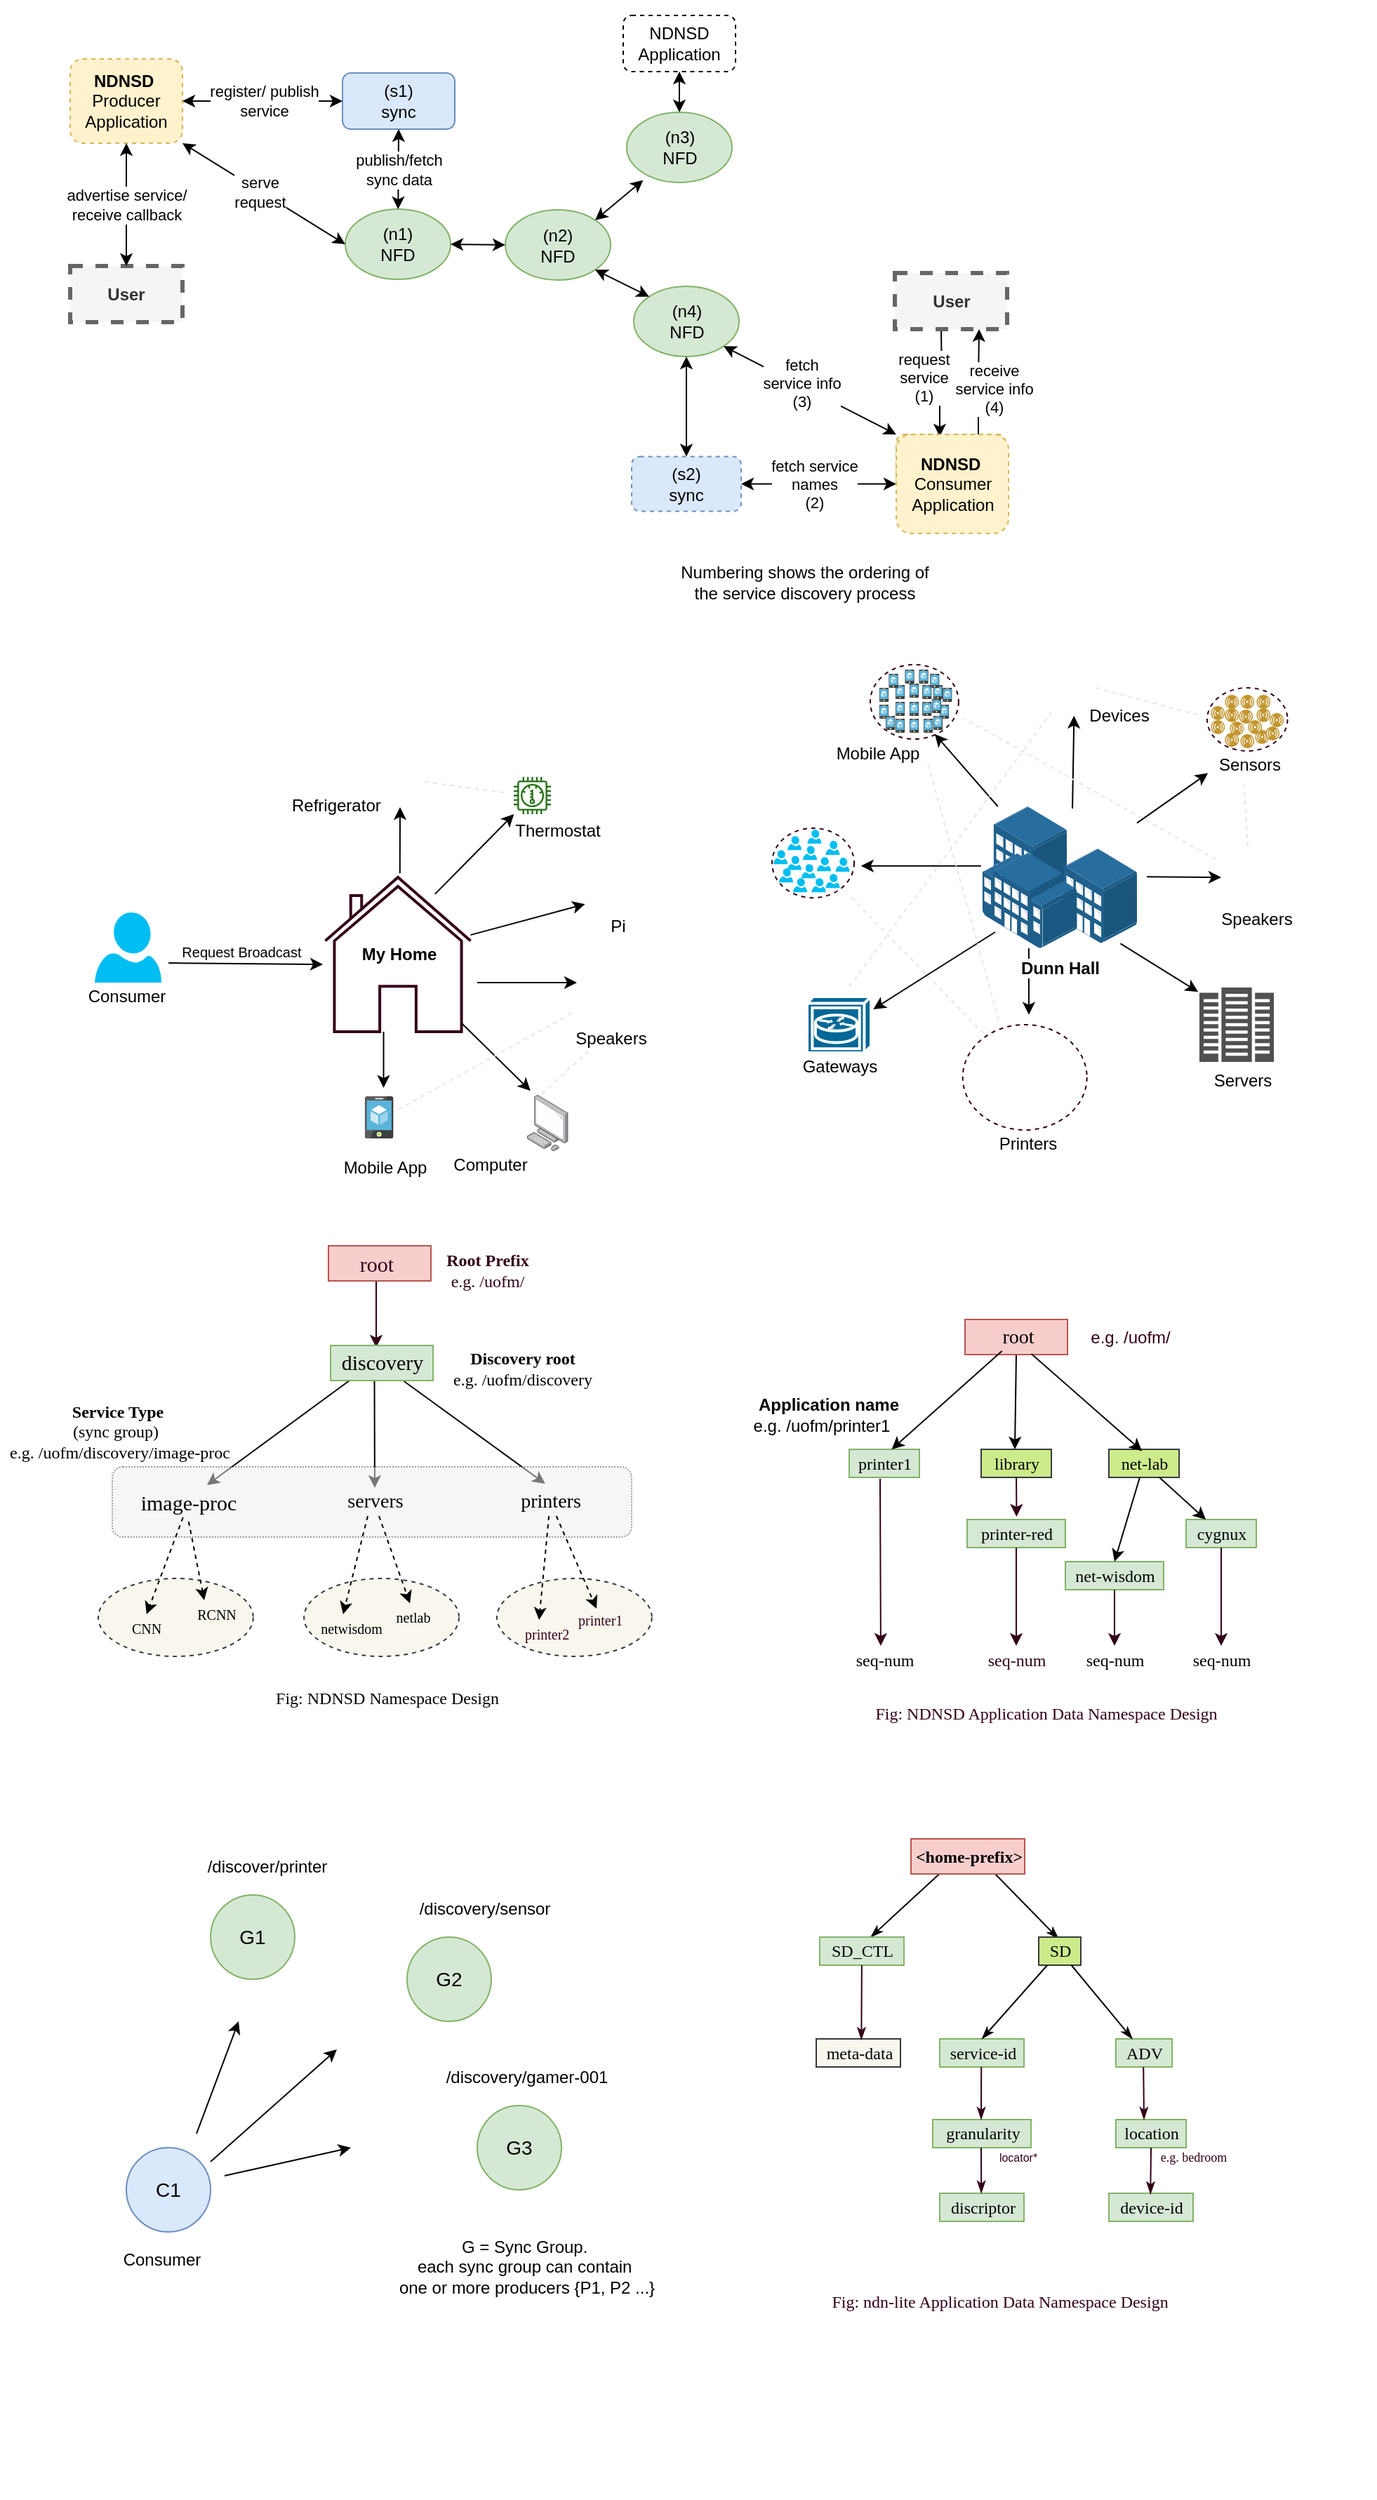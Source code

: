 <mxfile version="13.0.1" type="github">
  <diagram id="Ae3CV88c5WvhsWiGwa3m" name="Page-1">
    <mxGraphModel dx="760" dy="470" grid="1" gridSize="10" guides="1" tooltips="1" connect="1" arrows="1" fold="1" page="1" pageScale="1" pageWidth="850" pageHeight="1100" math="0" shadow="0">
      <root>
        <mxCell id="0" />
        <mxCell id="1" parent="0" />
        <mxCell id="27J3_kE1SquX3wN85o0Z-312" value="" style="rounded=0;whiteSpace=wrap;html=1;strokeColor=none;strokeWidth=1;fillColor=#ffffff;gradientColor=none;fontColor=#33001A;" vertex="1" parent="1">
          <mxGeometry x="45" y="980" width="475" height="360" as="geometry" />
        </mxCell>
        <mxCell id="27J3_kE1SquX3wN85o0Z-275" value="" style="group" vertex="1" connectable="0" parent="1">
          <mxGeometry x="110" y="1000" width="439" height="355" as="geometry" />
        </mxCell>
        <mxCell id="27J3_kE1SquX3wN85o0Z-262" value="" style="endArrow=classic;html=1;shadow=0;strokeColor=#33001A;fontColor=#33001A;" edge="1" parent="27J3_kE1SquX3wN85o0Z-275">
          <mxGeometry width="50" height="50" relative="1" as="geometry">
            <mxPoint x="198" y="20" as="sourcePoint" />
            <mxPoint x="198" y="70" as="targetPoint" />
          </mxGeometry>
        </mxCell>
        <mxCell id="27J3_kE1SquX3wN85o0Z-284" value="" style="rounded=0;whiteSpace=wrap;html=1;strokeColor=#b85450;strokeWidth=1;fillColor=#f8cecc;" vertex="1" parent="27J3_kE1SquX3wN85o0Z-275">
          <mxGeometry x="164" y="-2.5" width="73" height="25" as="geometry" />
        </mxCell>
        <mxCell id="27J3_kE1SquX3wN85o0Z-220" value="" style="endArrow=classic;html=1;entryX=0.663;entryY=-0.1;entryDx=0;entryDy=0;entryPerimeter=0;" edge="1" parent="27J3_kE1SquX3wN85o0Z-275" target="27J3_kE1SquX3wN85o0Z-210">
          <mxGeometry width="50" height="50" relative="1" as="geometry">
            <mxPoint x="181" y="92" as="sourcePoint" />
            <mxPoint x="7" y="270" as="targetPoint" />
          </mxGeometry>
        </mxCell>
        <mxCell id="27J3_kE1SquX3wN85o0Z-226" value="" style="endArrow=classic;html=1;entryX=0.44;entryY=-0.15;entryDx=0;entryDy=0;entryPerimeter=0;exitX=0.726;exitY=1.2;exitDx=0;exitDy=0;exitPerimeter=0;" edge="1" parent="27J3_kE1SquX3wN85o0Z-275" source="27J3_kE1SquX3wN85o0Z-229" target="27J3_kE1SquX3wN85o0Z-212">
          <mxGeometry width="50" height="50" relative="1" as="geometry">
            <mxPoint x="196.351" y="50" as="sourcePoint" />
            <mxPoint x="60.04" y="178" as="targetPoint" />
          </mxGeometry>
        </mxCell>
        <mxCell id="27J3_kE1SquX3wN85o0Z-227" value="" style="endArrow=classic;html=1;exitX=0.425;exitY=1.1;exitDx=0;exitDy=0;exitPerimeter=0;" edge="1" parent="27J3_kE1SquX3wN85o0Z-275" source="27J3_kE1SquX3wN85o0Z-229" target="27J3_kE1SquX3wN85o0Z-211">
          <mxGeometry width="50" height="50" relative="1" as="geometry">
            <mxPoint x="196.0" y="40" as="sourcePoint" />
            <mxPoint x="60.04" y="178" as="targetPoint" />
          </mxGeometry>
        </mxCell>
        <mxCell id="27J3_kE1SquX3wN85o0Z-282" value="" style="rounded=0;whiteSpace=wrap;html=1;strokeColor=#82b366;strokeWidth=1;fillColor=#d5e8d4;" vertex="1" parent="27J3_kE1SquX3wN85o0Z-275">
          <mxGeometry x="165.5" y="68.5" width="73" height="25" as="geometry" />
        </mxCell>
        <mxCell id="27J3_kE1SquX3wN85o0Z-271" value="" style="ellipse;whiteSpace=wrap;html=1;dashed=1;strokeWidth=1;fillColor=#f9f7ed;strokeColor=#36393d;" vertex="1" parent="27J3_kE1SquX3wN85o0Z-275">
          <mxGeometry x="284" y="234.5" width="110.4" height="55.5" as="geometry" />
        </mxCell>
        <mxCell id="27J3_kE1SquX3wN85o0Z-269" value="" style="ellipse;whiteSpace=wrap;html=1;dashed=1;strokeWidth=1;fillColor=#f9f7ed;strokeColor=#36393d;" vertex="1" parent="27J3_kE1SquX3wN85o0Z-275">
          <mxGeometry x="146.6" y="234.5" width="110.4" height="55.5" as="geometry" />
        </mxCell>
        <mxCell id="27J3_kE1SquX3wN85o0Z-268" value="" style="ellipse;whiteSpace=wrap;html=1;dashed=1;strokeWidth=1;fillColor=#f9f7ed;strokeColor=#36393d;" vertex="1" parent="27J3_kE1SquX3wN85o0Z-275">
          <mxGeometry y="234.5" width="110.4" height="55.5" as="geometry" />
        </mxCell>
        <mxCell id="27J3_kE1SquX3wN85o0Z-194" value="&lt;b&gt;&lt;font style=&quot;font-size: 15px&quot;&gt;&amp;nbsp; &amp;nbsp; &amp;nbsp; &amp;nbsp; &amp;nbsp; &amp;nbsp; &amp;nbsp; &amp;nbsp; &amp;nbsp; &amp;nbsp; &amp;nbsp; &amp;nbsp; &amp;nbsp; &amp;nbsp;&lt;/font&gt;&lt;/b&gt;&lt;br&gt;&lt;br&gt;&amp;nbsp; &amp;nbsp; &amp;nbsp; &amp;nbsp; &amp;nbsp; &amp;nbsp; &amp;nbsp; &amp;nbsp; &amp;nbsp; &amp;nbsp; &amp;nbsp; &amp;nbsp; &amp;nbsp; &amp;nbsp; &amp;nbsp; &amp;nbsp; &amp;nbsp; &amp;nbsp; &amp;nbsp; &amp;nbsp; &amp;nbsp; &amp;nbsp; &amp;nbsp; &amp;nbsp; &amp;nbsp; &amp;nbsp; &amp;nbsp; &amp;nbsp; &amp;nbsp; &amp;nbsp; &amp;nbsp; &amp;nbsp; &amp;nbsp; &amp;nbsp; &amp;nbsp; &amp;nbsp; &amp;nbsp; &amp;nbsp; &amp;nbsp; &amp;nbsp; &amp;nbsp; &amp;nbsp; &amp;nbsp; &amp;nbsp; &amp;nbsp; &amp;nbsp; &amp;nbsp; &amp;nbsp; &amp;nbsp; &amp;nbsp; &amp;nbsp; &amp;nbsp; &amp;nbsp; &amp;nbsp; &amp;nbsp; &amp;nbsp; &amp;nbsp; &amp;nbsp; &amp;nbsp; &amp;nbsp; &amp;nbsp; &amp;nbsp; &amp;nbsp; &amp;nbsp; &amp;nbsp; &amp;nbsp; &amp;nbsp; &amp;nbsp; &amp;nbsp; &amp;nbsp;" style="rounded=1;whiteSpace=wrap;html=1;strokeWidth=1;opacity=50;dashed=1;dashPattern=1 1;fillColor=#eeeeee;strokeColor=#36393d;" vertex="1" parent="27J3_kE1SquX3wN85o0Z-275">
          <mxGeometry x="10" y="155" width="370" height="50" as="geometry" />
        </mxCell>
        <mxCell id="27J3_kE1SquX3wN85o0Z-210" value="&lt;font style=&quot;font-size: 15px&quot; face=&quot;Times New Roman&quot;&gt;image-proc&lt;/font&gt;" style="text;html=1;align=center;verticalAlign=middle;resizable=0;points=[];autosize=1;" vertex="1" parent="27J3_kE1SquX3wN85o0Z-275">
          <mxGeometry x="24.4" y="170" width="80" height="20" as="geometry" />
        </mxCell>
        <mxCell id="27J3_kE1SquX3wN85o0Z-211" value="&lt;font style=&quot;font-size: 14px&quot; face=&quot;Times New Roman&quot;&gt;servers&lt;/font&gt;" style="text;html=1;align=center;verticalAlign=middle;resizable=0;points=[];autosize=1;strokeWidth=4;" vertex="1" parent="27J3_kE1SquX3wN85o0Z-275">
          <mxGeometry x="167.0" y="170" width="60" height="20" as="geometry" />
        </mxCell>
        <mxCell id="27J3_kE1SquX3wN85o0Z-212" value="&lt;font style=&quot;font-size: 14px&quot;&gt;printers&lt;/font&gt;" style="text;html=1;align=center;verticalAlign=middle;resizable=0;points=[];autosize=1;strokeWidth=4;fontFamily=Times New Roman;" vertex="1" parent="27J3_kE1SquX3wN85o0Z-275">
          <mxGeometry x="292" y="170" width="60" height="20" as="geometry" />
        </mxCell>
        <mxCell id="27J3_kE1SquX3wN85o0Z-213" value="&lt;font style=&quot;font-size: 10px&quot; face=&quot;Times New Roman&quot;&gt;CNN&lt;/font&gt;" style="text;html=1;align=center;verticalAlign=middle;resizable=0;points=[];autosize=1;" vertex="1" parent="27J3_kE1SquX3wN85o0Z-275">
          <mxGeometry x="14.4" y="260" width="40" height="20" as="geometry" />
        </mxCell>
        <mxCell id="27J3_kE1SquX3wN85o0Z-214" value="&lt;font style=&quot;font-size: 10px&quot; face=&quot;Times New Roman&quot;&gt;RCNN&lt;/font&gt;" style="text;html=1;align=center;verticalAlign=middle;resizable=0;points=[];autosize=1;" vertex="1" parent="27J3_kE1SquX3wN85o0Z-275">
          <mxGeometry x="64.4" y="250" width="40" height="20" as="geometry" />
        </mxCell>
        <mxCell id="27J3_kE1SquX3wN85o0Z-215" value="&lt;font style=&quot;font-size: 10px&quot; face=&quot;Times New Roman&quot;&gt;netlab&lt;/font&gt;" style="text;html=1;align=center;verticalAlign=middle;resizable=0;points=[];autosize=1;" vertex="1" parent="27J3_kE1SquX3wN85o0Z-275">
          <mxGeometry x="203.75" y="252.25" width="40" height="20" as="geometry" />
        </mxCell>
        <mxCell id="27J3_kE1SquX3wN85o0Z-216" value="&lt;font style=&quot;font-size: 10px&quot; face=&quot;Times New Roman&quot;&gt;netwisdom&lt;/font&gt;" style="text;html=1;align=center;verticalAlign=middle;resizable=0;points=[];autosize=1;strokeWidth=4;" vertex="1" parent="27J3_kE1SquX3wN85o0Z-275">
          <mxGeometry x="149.65" y="260" width="60" height="20" as="geometry" />
        </mxCell>
        <mxCell id="27J3_kE1SquX3wN85o0Z-219" value="" style="endArrow=classic;html=1;exitX=0.45;exitY=1.05;exitDx=0;exitDy=0;exitPerimeter=0;dashed=1;" edge="1" parent="27J3_kE1SquX3wN85o0Z-275" source="27J3_kE1SquX3wN85o0Z-210">
          <mxGeometry width="50" height="50" relative="1" as="geometry">
            <mxPoint x="87" y="170" as="sourcePoint" />
            <mxPoint x="34.4" y="260" as="targetPoint" />
          </mxGeometry>
        </mxCell>
        <mxCell id="27J3_kE1SquX3wN85o0Z-221" value="" style="endArrow=classic;html=1;entryX=0.278;entryY=0;entryDx=0;entryDy=0;entryPerimeter=0;exitX=0.5;exitY=1.2;exitDx=0;exitDy=0;exitPerimeter=0;dashed=1;" edge="1" parent="27J3_kE1SquX3wN85o0Z-275" source="27J3_kE1SquX3wN85o0Z-210" target="27J3_kE1SquX3wN85o0Z-214">
          <mxGeometry width="50" height="50" relative="1" as="geometry">
            <mxPoint x="27" y="190" as="sourcePoint" />
            <mxPoint x="7" y="270" as="targetPoint" />
          </mxGeometry>
        </mxCell>
        <mxCell id="27J3_kE1SquX3wN85o0Z-222" value="" style="endArrow=classic;html=1;dashed=1;" edge="1" parent="27J3_kE1SquX3wN85o0Z-275">
          <mxGeometry width="50" height="50" relative="1" as="geometry">
            <mxPoint x="192.0" y="190" as="sourcePoint" />
            <mxPoint x="174.4" y="260" as="targetPoint" />
          </mxGeometry>
        </mxCell>
        <mxCell id="27J3_kE1SquX3wN85o0Z-223" value="" style="endArrow=classic;html=1;entryX=0.457;entryY=0;entryDx=0;entryDy=0;entryPerimeter=0;exitX=0.55;exitY=1;exitDx=0;exitDy=0;exitPerimeter=0;dashed=1;" edge="1" parent="27J3_kE1SquX3wN85o0Z-275" source="27J3_kE1SquX3wN85o0Z-211" target="27J3_kE1SquX3wN85o0Z-215">
          <mxGeometry width="50" height="50" relative="1" as="geometry">
            <mxPoint x="47" y="204" as="sourcePoint" />
            <mxPoint x="77.02" y="240" as="targetPoint" />
          </mxGeometry>
        </mxCell>
        <mxCell id="27J3_kE1SquX3wN85o0Z-224" value="" style="endArrow=classic;html=1;dashed=1;entryX=0.643;entryY=0.387;entryDx=0;entryDy=0;entryPerimeter=0;" edge="1" parent="27J3_kE1SquX3wN85o0Z-275" source="27J3_kE1SquX3wN85o0Z-212" target="27J3_kE1SquX3wN85o0Z-271">
          <mxGeometry width="50" height="50" relative="1" as="geometry">
            <mxPoint x="211.0" y="200" as="sourcePoint" />
            <mxPoint x="345.81" y="261.95" as="targetPoint" />
          </mxGeometry>
        </mxCell>
        <mxCell id="27J3_kE1SquX3wN85o0Z-225" value="" style="endArrow=classic;html=1;entryX=0.272;entryY=0.532;entryDx=0;entryDy=0;entryPerimeter=0;dashed=1;" edge="1" parent="27J3_kE1SquX3wN85o0Z-275" source="27J3_kE1SquX3wN85o0Z-212" target="27J3_kE1SquX3wN85o0Z-271">
          <mxGeometry width="50" height="50" relative="1" as="geometry">
            <mxPoint x="202.0" y="200" as="sourcePoint" />
            <mxPoint x="319" y="275.76" as="targetPoint" />
          </mxGeometry>
        </mxCell>
        <mxCell id="27J3_kE1SquX3wN85o0Z-228" value="&lt;font face=&quot;Times New Roman&quot;&gt;&lt;b&gt;Discovery root&lt;/b&gt;&lt;br&gt;e.g. /uofm/discovery&lt;/font&gt;" style="text;html=1;align=center;verticalAlign=middle;resizable=0;points=[];autosize=1;" vertex="1" parent="27J3_kE1SquX3wN85o0Z-275">
          <mxGeometry x="247" y="65" width="110" height="40" as="geometry" />
        </mxCell>
        <mxCell id="27J3_kE1SquX3wN85o0Z-229" value="&lt;font style=&quot;font-size: 15px&quot; face=&quot;Times New Roman&quot;&gt;discovery&lt;/font&gt;" style="text;html=1;align=center;verticalAlign=middle;resizable=0;points=[];autosize=1;strokeWidth=4;" vertex="1" parent="27J3_kE1SquX3wN85o0Z-275">
          <mxGeometry x="167.0" y="70" width="70" height="20" as="geometry" />
        </mxCell>
        <mxCell id="27J3_kE1SquX3wN85o0Z-233" value="&lt;font face=&quot;Times New Roman&quot;&gt;Fig: NDNSD Namespace Design&amp;nbsp;&lt;/font&gt;" style="text;html=1;align=center;verticalAlign=middle;resizable=0;points=[];autosize=1;" vertex="1" parent="27J3_kE1SquX3wN85o0Z-275">
          <mxGeometry x="117.0" y="310" width="180" height="20" as="geometry" />
        </mxCell>
        <mxCell id="27J3_kE1SquX3wN85o0Z-260" value="&lt;font style=&quot;font-size: 15px&quot; face=&quot;Times New Roman&quot;&gt;root&lt;/font&gt;" style="text;html=1;align=center;verticalAlign=middle;resizable=0;points=[];autosize=1;fontColor=#33001A;" vertex="1" parent="27J3_kE1SquX3wN85o0Z-275">
          <mxGeometry x="178.0" width="40" height="20" as="geometry" />
        </mxCell>
        <mxCell id="27J3_kE1SquX3wN85o0Z-265" value="&lt;div&gt;&lt;font face=&quot;Times New Roman&quot;&gt;&lt;b&gt;Root Prefix&lt;/b&gt;&lt;br&gt;&lt;/font&gt;&lt;/div&gt;&lt;div&gt;&lt;font face=&quot;Times New Roman&quot;&gt;e.g. /uofm/&lt;br&gt;&lt;/font&gt;&lt;/div&gt;" style="text;html=1;align=center;verticalAlign=middle;resizable=0;points=[];autosize=1;fontColor=#33001A;" vertex="1" parent="27J3_kE1SquX3wN85o0Z-275">
          <mxGeometry x="242.0" y="-5" width="70" height="40" as="geometry" />
        </mxCell>
        <mxCell id="27J3_kE1SquX3wN85o0Z-278" value="&lt;font style=&quot;font-size: 10px&quot; face=&quot;Times New Roman&quot;&gt;printer2&lt;/font&gt;" style="text;whiteSpace=wrap;html=1;fontColor=#33001A;" vertex="1" parent="27J3_kE1SquX3wN85o0Z-275">
          <mxGeometry x="302" y="260" width="20" height="20" as="geometry" />
        </mxCell>
        <mxCell id="27J3_kE1SquX3wN85o0Z-279" value="&lt;font style=&quot;font-size: 10px&quot; face=&quot;Times New Roman&quot;&gt;printer1&lt;/font&gt;" style="text;whiteSpace=wrap;html=1;fontColor=#33001A;" vertex="1" parent="27J3_kE1SquX3wN85o0Z-275">
          <mxGeometry x="340" y="250" width="30" height="30" as="geometry" />
        </mxCell>
        <mxCell id="27J3_kE1SquX3wN85o0Z-159" value="&lt;div&gt;&lt;font style=&quot;font-size: 10px&quot;&gt;Request Broadcast&amp;nbsp;&amp;nbsp;&amp;nbsp;&amp;nbsp;&amp;nbsp;&amp;nbsp;&amp;nbsp;&amp;nbsp;&amp;nbsp;&amp;nbsp;&amp;nbsp; &amp;nbsp; &amp;nbsp; &amp;nbsp; &amp;nbsp; &amp;nbsp;&amp;nbsp; &amp;nbsp;&amp;nbsp;&amp;nbsp;&amp;nbsp;&amp;nbsp;&amp;nbsp;&amp;nbsp;&amp;nbsp;&amp;nbsp;&amp;nbsp;&amp;nbsp;&amp;nbsp;&amp;nbsp;&amp;nbsp;&amp;nbsp;&amp;nbsp;&amp;nbsp;&amp;nbsp;&amp;nbsp;&amp;nbsp;&amp;nbsp;&amp;nbsp;&amp;nbsp;&amp;nbsp;&amp;nbsp;&amp;nbsp;&amp;nbsp;&amp;nbsp;&amp;nbsp;&amp;nbsp;&amp;nbsp;&amp;nbsp;&amp;nbsp;&amp;nbsp;&amp;nbsp;&amp;nbsp;&amp;nbsp;&amp;nbsp;&amp;nbsp;&amp;nbsp;&amp;nbsp;&amp;nbsp; &lt;/font&gt;&lt;br&gt;&lt;/div&gt;&lt;div&gt;&lt;br&gt;&lt;/div&gt;" style="rounded=0;whiteSpace=wrap;html=1;dashed=1;strokeColor=none;strokeWidth=1;fillColor=#FFFFFF;gradientColor=none;" vertex="1" parent="1">
          <mxGeometry x="100" y="640" width="405" height="310" as="geometry" />
        </mxCell>
        <mxCell id="27J3_kE1SquX3wN85o0Z-8" value="" style="rounded=0;whiteSpace=wrap;html=1;strokeWidth=1;fillColor=none;gradientColor=none;strokeColor=none;" vertex="1" parent="1">
          <mxGeometry x="80" y="110" width="710" height="440" as="geometry" />
        </mxCell>
        <mxCell id="ROEDN-uirQ6L8P9amswr-1" value="&lt;div&gt;(n1)&lt;br&gt;&lt;/div&gt;&lt;div&gt;NFD&lt;/div&gt;" style="ellipse;whiteSpace=wrap;html=1;fillColor=#d5e8d4;strokeColor=#82b366;" parent="1" vertex="1">
          <mxGeometry x="286" y="259" width="75" height="50" as="geometry" />
        </mxCell>
        <mxCell id="ROEDN-uirQ6L8P9amswr-2" value="(n2)&lt;br&gt;NFD" style="ellipse;whiteSpace=wrap;html=1;fillColor=#d5e8d4;strokeColor=#82b366;" parent="1" vertex="1">
          <mxGeometry x="400" y="259.5" width="75" height="50" as="geometry" />
        </mxCell>
        <mxCell id="ROEDN-uirQ6L8P9amswr-3" value="&lt;div&gt;(n3)&lt;br&gt;&lt;/div&gt;&lt;div&gt;NFD&lt;/div&gt;" style="ellipse;whiteSpace=wrap;html=1;fillColor=#d5e8d4;strokeColor=#82b366;" parent="1" vertex="1">
          <mxGeometry x="486.5" y="190" width="75" height="50" as="geometry" />
        </mxCell>
        <mxCell id="ROEDN-uirQ6L8P9amswr-4" value="(n4)&lt;br&gt;&lt;div&gt;NFD&lt;/div&gt;" style="ellipse;whiteSpace=wrap;html=1;fillColor=#d5e8d4;strokeColor=#82b366;" parent="1" vertex="1">
          <mxGeometry x="491.5" y="314" width="75" height="50" as="geometry" />
        </mxCell>
        <mxCell id="ROEDN-uirQ6L8P9amswr-6" value="&lt;div&gt;&lt;b&gt;NDNSD&amp;nbsp;&lt;/b&gt;&lt;/div&gt;&lt;div&gt;Producer &lt;br&gt;&lt;/div&gt;&lt;div&gt;Application&lt;br&gt;&lt;/div&gt;" style="rounded=1;whiteSpace=wrap;html=1;dashed=1;fillColor=#fff2cc;strokeColor=#d6b656;" parent="1" vertex="1">
          <mxGeometry x="90" y="152" width="80" height="60" as="geometry" />
        </mxCell>
        <mxCell id="ROEDN-uirQ6L8P9amswr-7" value="(s1)&lt;br&gt;&lt;div&gt;sync&lt;/div&gt;" style="rounded=1;whiteSpace=wrap;html=1;fillColor=#dae8fc;strokeColor=#6c8ebf;" parent="1" vertex="1">
          <mxGeometry x="284" y="162" width="80" height="40" as="geometry" />
        </mxCell>
        <mxCell id="ROEDN-uirQ6L8P9amswr-8" value="" style="endArrow=classic;startArrow=classic;html=1;entryX=0.5;entryY=1;entryDx=0;entryDy=0;" parent="1" source="ROEDN-uirQ6L8P9amswr-1" target="ROEDN-uirQ6L8P9amswr-7" edge="1">
          <mxGeometry width="50" height="50" relative="1" as="geometry">
            <mxPoint x="221" y="269" as="sourcePoint" />
            <mxPoint x="271" y="219" as="targetPoint" />
          </mxGeometry>
        </mxCell>
        <mxCell id="ROEDN-uirQ6L8P9amswr-24" value="&lt;div&gt;publish/fetch &lt;br&gt;&lt;/div&gt;&lt;div&gt;sync data&lt;br&gt;&lt;/div&gt;" style="edgeLabel;html=1;align=center;verticalAlign=middle;resizable=0;points=[];" parent="ROEDN-uirQ6L8P9amswr-8" vertex="1" connectable="0">
          <mxGeometry x="0.133" y="1" relative="1" as="geometry">
            <mxPoint x="1" y="4" as="offset" />
          </mxGeometry>
        </mxCell>
        <mxCell id="ROEDN-uirQ6L8P9amswr-9" value="" style="endArrow=classic;startArrow=classic;html=1;entryX=1;entryY=1;entryDx=0;entryDy=0;exitX=0;exitY=0.5;exitDx=0;exitDy=0;" parent="1" source="ROEDN-uirQ6L8P9amswr-1" target="ROEDN-uirQ6L8P9amswr-6" edge="1">
          <mxGeometry width="50" height="50" relative="1" as="geometry">
            <mxPoint x="325" y="270" as="sourcePoint" />
            <mxPoint x="325" y="210" as="targetPoint" />
          </mxGeometry>
        </mxCell>
        <mxCell id="ROEDN-uirQ6L8P9amswr-43" value="&lt;div&gt;serve &lt;br&gt;&lt;/div&gt;&lt;div&gt;request&lt;/div&gt;" style="edgeLabel;html=1;align=center;verticalAlign=middle;resizable=0;points=[];" parent="ROEDN-uirQ6L8P9amswr-9" vertex="1" connectable="0">
          <mxGeometry x="0.213" y="2" relative="1" as="geometry">
            <mxPoint x="9.99" y="5.04" as="offset" />
          </mxGeometry>
        </mxCell>
        <mxCell id="ROEDN-uirQ6L8P9amswr-10" value="" style="endArrow=classic;startArrow=classic;html=1;entryX=1;entryY=0.5;entryDx=0;entryDy=0;exitX=0;exitY=0.5;exitDx=0;exitDy=0;" parent="1" source="ROEDN-uirQ6L8P9amswr-7" target="ROEDN-uirQ6L8P9amswr-6" edge="1">
          <mxGeometry width="50" height="50" relative="1" as="geometry">
            <mxPoint x="280" y="300" as="sourcePoint" />
            <mxPoint x="150" y="210" as="targetPoint" />
          </mxGeometry>
        </mxCell>
        <mxCell id="ROEDN-uirQ6L8P9amswr-28" value="register/ publish &lt;br&gt;&lt;div&gt;service&lt;br&gt;&lt;/div&gt;" style="edgeLabel;html=1;align=center;verticalAlign=middle;resizable=0;points=[];" parent="ROEDN-uirQ6L8P9amswr-10" vertex="1" connectable="0">
          <mxGeometry x="0.179" relative="1" as="geometry">
            <mxPoint x="11" y="-0.41" as="offset" />
          </mxGeometry>
        </mxCell>
        <mxCell id="ROEDN-uirQ6L8P9amswr-11" value="" style="endArrow=classic;startArrow=classic;html=1;entryX=0;entryY=0.5;entryDx=0;entryDy=0;exitX=1;exitY=0.5;exitDx=0;exitDy=0;" parent="1" source="ROEDN-uirQ6L8P9amswr-1" target="ROEDN-uirQ6L8P9amswr-2" edge="1">
          <mxGeometry width="50" height="50" relative="1" as="geometry">
            <mxPoint x="325" y="270" as="sourcePoint" />
            <mxPoint x="325" y="210" as="targetPoint" />
          </mxGeometry>
        </mxCell>
        <mxCell id="ROEDN-uirQ6L8P9amswr-12" value="" style="endArrow=classic;startArrow=classic;html=1;entryX=0.156;entryY=0.967;entryDx=0;entryDy=0;exitX=1;exitY=0;exitDx=0;exitDy=0;entryPerimeter=0;" parent="1" source="ROEDN-uirQ6L8P9amswr-2" target="ROEDN-uirQ6L8P9amswr-3" edge="1">
          <mxGeometry width="50" height="50" relative="1" as="geometry">
            <mxPoint x="250" y="301.5" as="sourcePoint" />
            <mxPoint x="410" y="301.5" as="targetPoint" />
          </mxGeometry>
        </mxCell>
        <mxCell id="ROEDN-uirQ6L8P9amswr-13" value="" style="endArrow=classic;startArrow=classic;html=1;entryX=0;entryY=0;entryDx=0;entryDy=0;exitX=1;exitY=1;exitDx=0;exitDy=0;" parent="1" source="ROEDN-uirQ6L8P9amswr-2" target="ROEDN-uirQ6L8P9amswr-4" edge="1">
          <mxGeometry width="50" height="50" relative="1" as="geometry">
            <mxPoint x="486.82" y="280.287" as="sourcePoint" />
            <mxPoint x="554.04" y="209.52" as="targetPoint" />
          </mxGeometry>
        </mxCell>
        <mxCell id="ROEDN-uirQ6L8P9amswr-14" value="&lt;div&gt;NDNSD &lt;br&gt;&lt;/div&gt;&lt;div&gt;Application&lt;br&gt;&lt;/div&gt;" style="rounded=1;whiteSpace=wrap;html=1;dashed=1;" parent="1" vertex="1">
          <mxGeometry x="484" y="121" width="80" height="40" as="geometry" />
        </mxCell>
        <mxCell id="ROEDN-uirQ6L8P9amswr-15" value="&lt;div&gt;(s2)&lt;br&gt;&lt;/div&gt;&lt;div&gt;sync&lt;/div&gt;" style="rounded=1;whiteSpace=wrap;html=1;dashed=1;fillColor=#dae8fc;strokeColor=#6c8ebf;" parent="1" vertex="1">
          <mxGeometry x="490" y="435.25" width="78" height="39" as="geometry" />
        </mxCell>
        <mxCell id="ROEDN-uirQ6L8P9amswr-16" value="" style="endArrow=classic;startArrow=classic;html=1;entryX=0.5;entryY=1;entryDx=0;entryDy=0;exitX=0.5;exitY=0;exitDx=0;exitDy=0;" parent="1" source="ROEDN-uirQ6L8P9amswr-3" target="ROEDN-uirQ6L8P9amswr-14" edge="1">
          <mxGeometry width="50" height="50" relative="1" as="geometry">
            <mxPoint x="238.5" y="271.5" as="sourcePoint" />
            <mxPoint x="238.5" y="211.5" as="targetPoint" />
          </mxGeometry>
        </mxCell>
        <mxCell id="ROEDN-uirQ6L8P9amswr-17" value="" style="endArrow=classic;startArrow=classic;html=1;entryX=0.5;entryY=1;entryDx=0;entryDy=0;exitX=0.5;exitY=0;exitDx=0;exitDy=0;" parent="1" source="ROEDN-uirQ6L8P9amswr-15" target="ROEDN-uirQ6L8P9amswr-4" edge="1">
          <mxGeometry width="50" height="50" relative="1" as="geometry">
            <mxPoint x="438.32" y="252.787" as="sourcePoint" />
            <mxPoint x="505.54" y="212.02" as="targetPoint" />
          </mxGeometry>
        </mxCell>
        <mxCell id="ROEDN-uirQ6L8P9amswr-25" value="User" style="rounded=0;whiteSpace=wrap;html=1;dashed=1;strokeWidth=3;fillColor=#f5f5f5;strokeColor=#666666;fontColor=#333333;fontStyle=1" parent="1" vertex="1">
          <mxGeometry x="90" y="299.5" width="80" height="40" as="geometry" />
        </mxCell>
        <mxCell id="ROEDN-uirQ6L8P9amswr-26" value="" style="endArrow=classic;startArrow=classic;html=1;entryX=0.5;entryY=1;entryDx=0;entryDy=0;exitX=0.5;exitY=0;exitDx=0;exitDy=0;startFill=1;endFill=1;" parent="1" source="ROEDN-uirQ6L8P9amswr-25" target="ROEDN-uirQ6L8P9amswr-6" edge="1">
          <mxGeometry width="50" height="50" relative="1" as="geometry">
            <mxPoint x="275" y="190" as="sourcePoint" />
            <mxPoint x="180" y="190" as="targetPoint" />
          </mxGeometry>
        </mxCell>
        <mxCell id="ROEDN-uirQ6L8P9amswr-27" value="&lt;div&gt;advertise service/&lt;/div&gt;&lt;div&gt;receive callback&lt;/div&gt;" style="edgeLabel;html=1;align=center;verticalAlign=middle;resizable=0;points=[];" parent="ROEDN-uirQ6L8P9amswr-26" vertex="1" connectable="0">
          <mxGeometry relative="1" as="geometry">
            <mxPoint as="offset" />
          </mxGeometry>
        </mxCell>
        <mxCell id="ROEDN-uirQ6L8P9amswr-34" style="edgeStyle=orthogonalEdgeStyle;rounded=0;orthogonalLoop=1;jettySize=auto;html=1;exitX=0.5;exitY=1;exitDx=0;exitDy=0;startArrow=none;startFill=0;endArrow=classic;endFill=1;entryX=0.397;entryY=0.038;entryDx=0;entryDy=0;entryPerimeter=0;" parent="1" edge="1" target="ROEDN-uirQ6L8P9amswr-31">
          <mxGeometry relative="1" as="geometry">
            <mxPoint x="710.5" y="344.5" as="sourcePoint" />
            <mxPoint x="710.5" y="412.5" as="targetPoint" />
          </mxGeometry>
        </mxCell>
        <mxCell id="ROEDN-uirQ6L8P9amswr-36" value="&lt;div&gt;request &lt;br&gt;&lt;/div&gt;&lt;div&gt;service&lt;/div&gt;&lt;div&gt;(1)&lt;br&gt;&lt;/div&gt;" style="edgeLabel;html=1;align=center;verticalAlign=middle;resizable=0;points=[];" parent="ROEDN-uirQ6L8P9amswr-34" vertex="1" connectable="0">
          <mxGeometry x="-0.118" relative="1" as="geometry">
            <mxPoint x="-13" as="offset" />
          </mxGeometry>
        </mxCell>
        <mxCell id="ROEDN-uirQ6L8P9amswr-30" value="User" style="rounded=0;whiteSpace=wrap;html=1;dashed=1;strokeWidth=3;fillColor=#f5f5f5;strokeColor=#666666;fontColor=#333333;fontStyle=1" parent="1" vertex="1">
          <mxGeometry x="677.5" y="304.5" width="80" height="40" as="geometry" />
        </mxCell>
        <mxCell id="ROEDN-uirQ6L8P9amswr-31" value="&lt;div&gt;&lt;br&gt;&lt;/div&gt;&lt;div&gt;NDNSD &lt;br&gt;&lt;/div&gt;&lt;div&gt;(lib)&lt;/div&gt;&lt;div&gt;&lt;br&gt;&lt;/div&gt;" style="rounded=1;whiteSpace=wrap;html=1;dashed=1;fillColor=#fff2cc;strokeColor=#d6b656;" parent="1" vertex="1">
          <mxGeometry x="678.5" y="419.5" width="78" height="39" as="geometry" />
        </mxCell>
        <mxCell id="ROEDN-uirQ6L8P9amswr-32" value="" style="endArrow=classic;startArrow=classic;html=1;entryX=1;entryY=1;entryDx=0;entryDy=0;exitX=0;exitY=0;exitDx=0;exitDy=0;" parent="1" source="ROEDN-uirQ6L8P9amswr-31" target="ROEDN-uirQ6L8P9amswr-4" edge="1">
          <mxGeometry width="50" height="50" relative="1" as="geometry">
            <mxPoint x="539" y="425" as="sourcePoint" />
            <mxPoint x="539" y="374" as="targetPoint" />
          </mxGeometry>
        </mxCell>
        <mxCell id="ROEDN-uirQ6L8P9amswr-35" value="&lt;div&gt;fetch &lt;br&gt;&lt;/div&gt;&lt;div&gt;service info&lt;/div&gt;&lt;div&gt;(3)&lt;br&gt;&lt;/div&gt;" style="edgeLabel;html=1;align=center;verticalAlign=middle;resizable=0;points=[];" parent="ROEDN-uirQ6L8P9amswr-32" vertex="1" connectable="0">
          <mxGeometry x="0.119" y="-2" relative="1" as="geometry">
            <mxPoint as="offset" />
          </mxGeometry>
        </mxCell>
        <mxCell id="ROEDN-uirQ6L8P9amswr-33" value="" style="endArrow=classic;startArrow=classic;html=1;entryX=0;entryY=0.5;entryDx=0;entryDy=0;exitX=1;exitY=0.5;exitDx=0;exitDy=0;" parent="1" source="ROEDN-uirQ6L8P9amswr-15" target="27J3_kE1SquX3wN85o0Z-9" edge="1">
          <mxGeometry width="50" height="50" relative="1" as="geometry">
            <mxPoint x="539" y="432" as="sourcePoint" />
            <mxPoint x="539" y="381" as="targetPoint" />
          </mxGeometry>
        </mxCell>
        <mxCell id="ROEDN-uirQ6L8P9amswr-37" value="fetch service &lt;br&gt;&lt;div&gt;names&lt;/div&gt;&lt;div&gt;(2)&lt;br&gt;&lt;/div&gt;" style="edgeLabel;html=1;align=center;verticalAlign=middle;resizable=0;points=[];" parent="ROEDN-uirQ6L8P9amswr-33" vertex="1" connectable="0">
          <mxGeometry x="0.038" y="-2" relative="1" as="geometry">
            <mxPoint x="-5.5" y="-2" as="offset" />
          </mxGeometry>
        </mxCell>
        <mxCell id="ROEDN-uirQ6L8P9amswr-38" style="edgeStyle=orthogonalEdgeStyle;rounded=0;orthogonalLoop=1;jettySize=auto;html=1;exitX=0.75;exitY=0;exitDx=0;exitDy=0;startArrow=none;startFill=0;endArrow=classic;endFill=1;entryX=0.75;entryY=1;entryDx=0;entryDy=0;" parent="1" source="ROEDN-uirQ6L8P9amswr-31" target="ROEDN-uirQ6L8P9amswr-30" edge="1">
          <mxGeometry relative="1" as="geometry">
            <mxPoint x="720.5" y="354.5" as="sourcePoint" />
            <mxPoint x="720.5" y="422.5" as="targetPoint" />
          </mxGeometry>
        </mxCell>
        <mxCell id="ROEDN-uirQ6L8P9amswr-39" value="&lt;div&gt;receive&lt;br&gt;&lt;/div&gt;&lt;div&gt;service info&lt;br&gt;&lt;/div&gt;&lt;div&gt;(4)&lt;br&gt;&lt;/div&gt;" style="edgeLabel;html=1;align=center;verticalAlign=middle;resizable=0;points=[];" parent="ROEDN-uirQ6L8P9amswr-38" vertex="1" connectable="0">
          <mxGeometry x="-0.118" relative="1" as="geometry">
            <mxPoint x="10.5" y="0.5" as="offset" />
          </mxGeometry>
        </mxCell>
        <mxCell id="ROEDN-uirQ6L8P9amswr-42" value="Numbering shows the ordering of &lt;br&gt;the service discovery process" style="text;html=1;align=center;verticalAlign=middle;resizable=0;points=[];autosize=1;" parent="1" vertex="1">
          <mxGeometry x="517.5" y="510" width="190" height="30" as="geometry" />
        </mxCell>
        <mxCell id="27J3_kE1SquX3wN85o0Z-9" value="&lt;div&gt;&lt;b&gt;NDNSD&amp;nbsp;&lt;/b&gt;&lt;/div&gt;&lt;div&gt;Consumer&lt;br&gt;&lt;/div&gt;&lt;div&gt;Application&lt;br&gt;&lt;/div&gt;" style="rounded=1;whiteSpace=wrap;html=1;dashed=1;fillColor=#fff2cc;strokeColor=#d6b656;" vertex="1" parent="1">
          <mxGeometry x="678.5" y="419.5" width="80" height="70.5" as="geometry" />
        </mxCell>
        <mxCell id="27J3_kE1SquX3wN85o0Z-12" value="" style="verticalLabelPosition=bottom;html=1;verticalAlign=top;align=center;strokeColor=none;fillColor=#00BEF2;shape=mxgraph.azure.user;" vertex="1" parent="1">
          <mxGeometry x="107.5" y="760" width="47.5" height="50" as="geometry" />
        </mxCell>
        <mxCell id="27J3_kE1SquX3wN85o0Z-14" value="" style="html=1;verticalLabelPosition=bottom;align=center;labelBackgroundColor=#ffffff;verticalAlign=top;strokeWidth=2;strokeColor=#33001A;shadow=0;dashed=0;shape=mxgraph.ios7.icons.home;fillColor=#FFFFFF;gradientColor=none;" vertex="1" parent="1">
          <mxGeometry x="271.75" y="735" width="103.5" height="110" as="geometry" />
        </mxCell>
        <mxCell id="27J3_kE1SquX3wN85o0Z-18" value="" style="points=[];aspect=fixed;html=1;align=center;shadow=0;dashed=0;image;image=img/lib/allied_telesis/computer_and_terminals/Personal_Computer.svg;strokeColor=#33001A;strokeWidth=1;fillColor=#FFFFFF;gradientColor=none;" vertex="1" parent="1">
          <mxGeometry x="415.37" y="890" width="29.51" height="40" as="geometry" />
        </mxCell>
        <mxCell id="27J3_kE1SquX3wN85o0Z-19" value="" style="aspect=fixed;html=1;points=[];align=center;image;fontSize=12;image=img/lib/mscae/App_Service_Mobile_App.svg;strokeColor=#33001A;strokeWidth=1;fillColor=#FFFFFF;gradientColor=none;" vertex="1" parent="1">
          <mxGeometry x="299.9" y="891" width="20.4" height="30" as="geometry" />
        </mxCell>
        <mxCell id="27J3_kE1SquX3wN85o0Z-22" value="" style="shape=image;html=1;verticalAlign=top;verticalLabelPosition=bottom;labelBackgroundColor=#ffffff;imageAspect=0;aspect=fixed;image=https://cdn0.iconfinder.com/data/icons/doodle-audio-video-game/91/Audio_-_Video_-_Game_56-128.png;strokeColor=#33001A;strokeWidth=1;fillColor=#FFFFFF;gradientColor=none;" vertex="1" parent="1">
          <mxGeometry x="457.5" y="800" width="40" height="40" as="geometry" />
        </mxCell>
        <mxCell id="27J3_kE1SquX3wN85o0Z-23" value="" style="endArrow=classic;html=1;" edge="1" parent="1">
          <mxGeometry width="50" height="50" relative="1" as="geometry">
            <mxPoint x="160" y="796" as="sourcePoint" />
            <mxPoint x="270" y="797" as="targetPoint" />
          </mxGeometry>
        </mxCell>
        <mxCell id="27J3_kE1SquX3wN85o0Z-24" value="" style="endArrow=classic;html=1;exitX=0.617;exitY=0.345;exitDx=0;exitDy=0;exitPerimeter=0;" edge="1" parent="1" source="27J3_kE1SquX3wN85o0Z-159" target="27J3_kE1SquX3wN85o0Z-163">
          <mxGeometry width="50" height="50" relative="1" as="geometry">
            <mxPoint x="190.4" y="690" as="sourcePoint" />
            <mxPoint x="390" y="680" as="targetPoint" />
          </mxGeometry>
        </mxCell>
        <mxCell id="27J3_kE1SquX3wN85o0Z-25" value="" style="endArrow=classic;html=1;entryX=0.881;entryY=0.368;entryDx=0;entryDy=0;entryPerimeter=0;" edge="1" parent="1" source="27J3_kE1SquX3wN85o0Z-14" target="27J3_kE1SquX3wN85o0Z-159">
          <mxGeometry width="50" height="50" relative="1" as="geometry">
            <mxPoint x="344.988" y="734.95" as="sourcePoint" />
            <mxPoint x="457.5" y="727.143" as="targetPoint" />
          </mxGeometry>
        </mxCell>
        <mxCell id="27J3_kE1SquX3wN85o0Z-26" value="" style="endArrow=classic;html=1;" edge="1" parent="1">
          <mxGeometry width="50" height="50" relative="1" as="geometry">
            <mxPoint x="313.26" y="845" as="sourcePoint" />
            <mxPoint x="313.26" y="885" as="targetPoint" />
          </mxGeometry>
        </mxCell>
        <mxCell id="27J3_kE1SquX3wN85o0Z-27" value="" style="endArrow=classic;html=1;" edge="1" parent="1">
          <mxGeometry width="50" height="50" relative="1" as="geometry">
            <mxPoint x="380" y="810" as="sourcePoint" />
            <mxPoint x="451" y="810" as="targetPoint" />
          </mxGeometry>
        </mxCell>
        <mxCell id="27J3_kE1SquX3wN85o0Z-29" value="" style="endArrow=classic;html=1;entryX=0.785;entryY=0.797;entryDx=0;entryDy=0;entryPerimeter=0;exitX=0.664;exitY=0.642;exitDx=0;exitDy=0;exitPerimeter=0;" edge="1" parent="1" source="27J3_kE1SquX3wN85o0Z-159" target="27J3_kE1SquX3wN85o0Z-159">
          <mxGeometry width="50" height="50" relative="1" as="geometry">
            <mxPoint x="340" y="840" as="sourcePoint" />
            <mxPoint x="380" y="890" as="targetPoint" />
          </mxGeometry>
        </mxCell>
        <mxCell id="27J3_kE1SquX3wN85o0Z-34" value="&lt;b&gt;My Home&lt;/b&gt;" style="text;html=1;align=center;verticalAlign=middle;resizable=0;points=[];autosize=1;" vertex="1" parent="1">
          <mxGeometry x="288.5" y="780" width="70" height="20" as="geometry" />
        </mxCell>
        <mxCell id="27J3_kE1SquX3wN85o0Z-93" value="" style="shape=image;html=1;verticalAlign=top;verticalLabelPosition=bottom;labelBackgroundColor=#ffffff;imageAspect=0;aspect=fixed;image=https://cdn4.iconfinder.com/data/icons/logos-and-brands/512/272_Raspberry_Pi_logo-128.png;dashed=1;strokeColor=#33001A;strokeWidth=1;fillColor=#FFFFFF;gradientColor=none;" vertex="1" parent="1">
          <mxGeometry x="458.13" y="720" width="44" height="44" as="geometry" />
        </mxCell>
        <mxCell id="27J3_kE1SquX3wN85o0Z-144" value="Consumer" style="text;html=1;align=center;verticalAlign=middle;resizable=0;points=[];autosize=1;" vertex="1" parent="1">
          <mxGeometry x="95" y="810" width="70" height="20" as="geometry" />
        </mxCell>
        <mxCell id="27J3_kE1SquX3wN85o0Z-145" value="Computer" style="text;html=1;align=center;verticalAlign=middle;resizable=0;points=[];autosize=1;" vertex="1" parent="1">
          <mxGeometry x="354.35" y="930" width="70" height="20" as="geometry" />
        </mxCell>
        <mxCell id="27J3_kE1SquX3wN85o0Z-146" value="Speakers" style="text;html=1;align=center;verticalAlign=middle;resizable=0;points=[];autosize=1;" vertex="1" parent="1">
          <mxGeometry x="439.88" y="840" width="70" height="20" as="geometry" />
        </mxCell>
        <mxCell id="27J3_kE1SquX3wN85o0Z-147" value="Pi" style="text;html=1;align=center;verticalAlign=middle;resizable=0;points=[];autosize=1;" vertex="1" parent="1">
          <mxGeometry x="465.13" y="760" width="30" height="20" as="geometry" />
        </mxCell>
        <mxCell id="27J3_kE1SquX3wN85o0Z-148" value="Thermostat" style="text;html=1;align=center;verticalAlign=middle;resizable=0;points=[];autosize=1;" vertex="1" parent="1">
          <mxGeometry x="397" y="692" width="80" height="20" as="geometry" />
        </mxCell>
        <mxCell id="27J3_kE1SquX3wN85o0Z-149" value="Mobile App" style="text;html=1;align=center;verticalAlign=middle;resizable=0;points=[];autosize=1;" vertex="1" parent="1">
          <mxGeometry x="273.67" y="932" width="80" height="20" as="geometry" />
        </mxCell>
        <mxCell id="27J3_kE1SquX3wN85o0Z-162" value="" style="shape=image;html=1;verticalAlign=top;verticalLabelPosition=bottom;labelBackgroundColor=#ffffff;imageAspect=0;aspect=fixed;image=https://cdn2.iconfinder.com/data/icons/doing-housework-part-1/64/house-17-128.png;dashed=1;strokeColor=#FFFF99;strokeWidth=1;fillColor=#FFFFFF;gradientColor=none;" vertex="1" parent="1">
          <mxGeometry x="306.5" y="647" width="40" height="40" as="geometry" />
        </mxCell>
        <mxCell id="27J3_kE1SquX3wN85o0Z-163" value="" style="outlineConnect=0;fontColor=#232F3E;gradientColor=none;fillColor=#277116;strokeColor=none;dashed=0;verticalLabelPosition=bottom;verticalAlign=top;align=center;html=1;fontSize=12;fontStyle=0;aspect=fixed;pointerEvents=1;shape=mxgraph.aws4.thermostat;" vertex="1" parent="1">
          <mxGeometry x="406" y="663.5" width="26.5" height="26.5" as="geometry" />
        </mxCell>
        <mxCell id="27J3_kE1SquX3wN85o0Z-165" value="" style="endArrow=classic;html=1;exitX=0.538;exitY=0.297;exitDx=0;exitDy=0;exitPerimeter=0;" edge="1" parent="1">
          <mxGeometry width="50" height="50" relative="1" as="geometry">
            <mxPoint x="324.89" y="732.07" as="sourcePoint" />
            <mxPoint x="325" y="685" as="targetPoint" />
          </mxGeometry>
        </mxCell>
        <mxCell id="27J3_kE1SquX3wN85o0Z-166" value="Refrigerator" style="text;whiteSpace=wrap;html=1;" vertex="1" parent="1">
          <mxGeometry x="245.52" y="670" width="80" height="30" as="geometry" />
        </mxCell>
        <mxCell id="27J3_kE1SquX3wN85o0Z-172" value="" style="endArrow=none;html=1;exitX=1;exitY=0.5;exitDx=0;exitDy=0;dashed=1;shadow=0;fontColor=#E6E6E6;strokeColor=#E6E6E6;" edge="1" parent="1">
          <mxGeometry width="50" height="50" relative="1" as="geometry">
            <mxPoint x="342.5" y="667" as="sourcePoint" />
            <mxPoint x="402.031" y="674.978" as="targetPoint" />
          </mxGeometry>
        </mxCell>
        <mxCell id="27J3_kE1SquX3wN85o0Z-173" value="" style="endArrow=none;html=1;exitX=0.367;exitY=-0.02;exitDx=0;exitDy=0;dashed=1;exitPerimeter=0;entryX=0.273;entryY=0.95;entryDx=0;entryDy=0;entryPerimeter=0;strokeColor=#E6E6E6;" edge="1" parent="1" source="27J3_kE1SquX3wN85o0Z-18" target="27J3_kE1SquX3wN85o0Z-146">
          <mxGeometry width="50" height="50" relative="1" as="geometry">
            <mxPoint x="352.5" y="677" as="sourcePoint" />
            <mxPoint x="412.031" y="684.978" as="targetPoint" />
          </mxGeometry>
        </mxCell>
        <mxCell id="27J3_kE1SquX3wN85o0Z-174" value="" style="endArrow=none;html=1;exitX=1.172;exitY=0.313;exitDx=0;exitDy=0;dashed=1;exitPerimeter=0;entryX=0.857;entryY=0.619;entryDx=0;entryDy=0;entryPerimeter=0;strokeColor=#E6E6E6;" edge="1" parent="1" source="27J3_kE1SquX3wN85o0Z-19" target="27J3_kE1SquX3wN85o0Z-159">
          <mxGeometry width="50" height="50" relative="1" as="geometry">
            <mxPoint x="328.21" y="891" as="sourcePoint" />
            <mxPoint x="361.0" y="860.8" as="targetPoint" />
          </mxGeometry>
        </mxCell>
        <mxCell id="27J3_kE1SquX3wN85o0Z-195" value="" style="group" vertex="1" connectable="0" parent="1">
          <mxGeometry x="120" y="1430" width="395" height="460" as="geometry" />
        </mxCell>
        <mxCell id="27J3_kE1SquX3wN85o0Z-196" value="" style="group" vertex="1" connectable="0" parent="27J3_kE1SquX3wN85o0Z-195">
          <mxGeometry x="-40" y="-10" width="430" height="360" as="geometry" />
        </mxCell>
        <mxCell id="27J3_kE1SquX3wN85o0Z-197" value="" style="rounded=0;whiteSpace=wrap;html=1;strokeWidth=1;strokeColor=none;" vertex="1" parent="27J3_kE1SquX3wN85o0Z-196">
          <mxGeometry width="430" height="360" as="geometry" />
        </mxCell>
        <mxCell id="27J3_kE1SquX3wN85o0Z-198" value="&lt;font style=&quot;font-size: 14px&quot;&gt;G1&lt;/font&gt;" style="ellipse;whiteSpace=wrap;html=1;aspect=fixed;fillColor=#d5e8d4;strokeColor=#82b366;" vertex="1" parent="27J3_kE1SquX3wN85o0Z-195">
          <mxGeometry x="70" y="30" width="60" height="60" as="geometry" />
        </mxCell>
        <mxCell id="27J3_kE1SquX3wN85o0Z-199" value="&lt;span style=&quot;font-size: 14px&quot;&gt;G3&lt;/span&gt;" style="ellipse;whiteSpace=wrap;html=1;aspect=fixed;fillColor=#d5e8d4;strokeColor=#82b366;" vertex="1" parent="27J3_kE1SquX3wN85o0Z-195">
          <mxGeometry x="260" y="180" width="60" height="60" as="geometry" />
        </mxCell>
        <mxCell id="27J3_kE1SquX3wN85o0Z-200" value="&lt;span style=&quot;font-size: 14px&quot;&gt;G2&lt;/span&gt;" style="ellipse;whiteSpace=wrap;html=1;aspect=fixed;fillColor=#d5e8d4;strokeColor=#82b366;" vertex="1" parent="27J3_kE1SquX3wN85o0Z-195">
          <mxGeometry x="210" y="60" width="60" height="60" as="geometry" />
        </mxCell>
        <mxCell id="27J3_kE1SquX3wN85o0Z-201" value="/discover/printer" style="text;html=1;align=center;verticalAlign=middle;resizable=0;points=[];autosize=1;" vertex="1" parent="27J3_kE1SquX3wN85o0Z-195">
          <mxGeometry x="60" width="100" height="20" as="geometry" />
        </mxCell>
        <mxCell id="27J3_kE1SquX3wN85o0Z-202" value="/discovery/sensor" style="text;html=1;align=center;verticalAlign=middle;resizable=0;points=[];autosize=1;" vertex="1" parent="27J3_kE1SquX3wN85o0Z-195">
          <mxGeometry x="210" y="30" width="110" height="20" as="geometry" />
        </mxCell>
        <mxCell id="27J3_kE1SquX3wN85o0Z-203" value="/discovery/gamer-001" style="text;html=1;align=center;verticalAlign=middle;resizable=0;points=[];autosize=1;" vertex="1" parent="27J3_kE1SquX3wN85o0Z-195">
          <mxGeometry x="230" y="150" width="130" height="20" as="geometry" />
        </mxCell>
        <mxCell id="27J3_kE1SquX3wN85o0Z-204" value="&lt;span style=&quot;font-size: 14px&quot;&gt;C1&lt;/span&gt;" style="ellipse;whiteSpace=wrap;html=1;aspect=fixed;fillColor=#dae8fc;strokeColor=#6c8ebf;" vertex="1" parent="27J3_kE1SquX3wN85o0Z-195">
          <mxGeometry x="10" y="210" width="60" height="60" as="geometry" />
        </mxCell>
        <mxCell id="27J3_kE1SquX3wN85o0Z-205" value="G = Sync Group.&amp;nbsp;&lt;br&gt;each sync group can contain&amp;nbsp;&lt;br&gt;one or more producers {P1, P2 ...}" style="text;html=1;align=center;verticalAlign=middle;resizable=0;points=[];autosize=1;" vertex="1" parent="27J3_kE1SquX3wN85o0Z-195">
          <mxGeometry x="195" y="270" width="200" height="50" as="geometry" />
        </mxCell>
        <mxCell id="27J3_kE1SquX3wN85o0Z-206" value="" style="endArrow=classic;html=1;" edge="1" parent="27J3_kE1SquX3wN85o0Z-195">
          <mxGeometry width="50" height="50" relative="1" as="geometry">
            <mxPoint x="60" y="200" as="sourcePoint" />
            <mxPoint x="90" y="120" as="targetPoint" />
          </mxGeometry>
        </mxCell>
        <mxCell id="27J3_kE1SquX3wN85o0Z-207" value="" style="endArrow=classic;html=1;" edge="1" parent="27J3_kE1SquX3wN85o0Z-195">
          <mxGeometry width="50" height="50" relative="1" as="geometry">
            <mxPoint x="70" y="220" as="sourcePoint" />
            <mxPoint x="160" y="140" as="targetPoint" />
          </mxGeometry>
        </mxCell>
        <mxCell id="27J3_kE1SquX3wN85o0Z-208" value="" style="endArrow=classic;html=1;" edge="1" parent="27J3_kE1SquX3wN85o0Z-195">
          <mxGeometry width="50" height="50" relative="1" as="geometry">
            <mxPoint x="80" y="230" as="sourcePoint" />
            <mxPoint x="170" y="210" as="targetPoint" />
          </mxGeometry>
        </mxCell>
        <mxCell id="27J3_kE1SquX3wN85o0Z-209" value="Consumer" style="text;html=1;align=center;verticalAlign=middle;resizable=0;points=[];autosize=1;" vertex="1" parent="27J3_kE1SquX3wN85o0Z-195">
          <mxGeometry y="280" width="70" height="20" as="geometry" />
        </mxCell>
        <mxCell id="27J3_kE1SquX3wN85o0Z-230" value="&lt;span style=&quot;font-size: 13px&quot;&gt;&lt;font style=&quot;font-size: 13px&quot;&gt;&lt;br&gt;&lt;/font&gt;&lt;/span&gt;" style="text;html=1;align=center;verticalAlign=middle;resizable=0;points=[];autosize=1;" vertex="1" parent="1">
          <mxGeometry x="62.6" y="1170" width="20" height="20" as="geometry" />
        </mxCell>
        <mxCell id="27J3_kE1SquX3wN85o0Z-234" value="" style="group" vertex="1" connectable="0" parent="1">
          <mxGeometry x="560" y="570" width="460" height="390" as="geometry" />
        </mxCell>
        <mxCell id="27J3_kE1SquX3wN85o0Z-160" value="" style="rounded=0;whiteSpace=wrap;html=1;dashed=1;strokeColor=none;strokeWidth=1;fillColor=#FFFFFF;gradientColor=none;" vertex="1" parent="27J3_kE1SquX3wN85o0Z-234">
          <mxGeometry width="460" height="390" as="geometry" />
        </mxCell>
        <mxCell id="27J3_kE1SquX3wN85o0Z-42" value="" style="shape=image;html=1;verticalAlign=top;verticalLabelPosition=bottom;labelBackgroundColor=#ffffff;imageAspect=0;aspect=fixed;image=https://cdn0.iconfinder.com/data/icons/doodle-audio-video-game/91/Audio_-_Video_-_Game_56-128.png;strokeColor=#33001A;strokeWidth=1;fillColor=#FFFFFF;gradientColor=none;" vertex="1" parent="27J3_kE1SquX3wN85o0Z-234">
          <mxGeometry x="351.5" y="145" width="40" height="40" as="geometry" />
        </mxCell>
        <mxCell id="27J3_kE1SquX3wN85o0Z-44" value="" style="endArrow=classic;html=1;entryX=0.533;entryY=0.128;entryDx=0;entryDy=0;exitX=0.583;exitY=0.015;exitDx=0;exitDy=0;exitPerimeter=0;entryPerimeter=0;" edge="1" parent="27J3_kE1SquX3wN85o0Z-234" source="27J3_kE1SquX3wN85o0Z-51" target="27J3_kE1SquX3wN85o0Z-160">
          <mxGeometry width="50" height="50" relative="1" as="geometry">
            <mxPoint x="234.988" y="104.95" as="sourcePoint" />
            <mxPoint x="290" y="60" as="targetPoint" />
          </mxGeometry>
        </mxCell>
        <mxCell id="27J3_kE1SquX3wN85o0Z-47" value="" style="endArrow=classic;html=1;" edge="1" parent="27J3_kE1SquX3wN85o0Z-234">
          <mxGeometry width="50" height="50" relative="1" as="geometry">
            <mxPoint x="297" y="164.6" as="sourcePoint" />
            <mxPoint x="350" y="165" as="targetPoint" />
          </mxGeometry>
        </mxCell>
        <mxCell id="27J3_kE1SquX3wN85o0Z-48" value="" style="endArrow=classic;html=1;entryX=0.463;entryY=0.674;entryDx=0;entryDy=0;entryPerimeter=0;" edge="1" parent="27J3_kE1SquX3wN85o0Z-234" target="27J3_kE1SquX3wN85o0Z-160">
          <mxGeometry width="50" height="50" relative="1" as="geometry">
            <mxPoint x="212.93" y="215.5" as="sourcePoint" />
            <mxPoint x="212.93" y="255.5" as="targetPoint" />
          </mxGeometry>
        </mxCell>
        <mxCell id="27J3_kE1SquX3wN85o0Z-49" value="" style="endArrow=classic;html=1;exitX=0.607;exitY=0.562;exitDx=0;exitDy=0;exitPerimeter=0;" edge="1" parent="27J3_kE1SquX3wN85o0Z-234">
          <mxGeometry width="50" height="50" relative="1" as="geometry">
            <mxPoint x="278.22" y="212.18" as="sourcePoint" />
            <mxPoint x="333.5" y="246.532" as="targetPoint" />
          </mxGeometry>
        </mxCell>
        <mxCell id="27J3_kE1SquX3wN85o0Z-51" value="&lt;b&gt;Dunn Hall&lt;/b&gt;" style="points=[];aspect=fixed;html=1;align=center;shadow=0;dashed=0;image;image=img/lib/allied_telesis/buildings/Building_Cluster.svg;strokeColor=#33001A;strokeWidth=1;fillColor=#FFFFFF;gradientColor=none;" vertex="1" parent="27J3_kE1SquX3wN85o0Z-234">
          <mxGeometry x="179.72" y="114.5" width="110.28" height="101" as="geometry" />
        </mxCell>
        <mxCell id="27J3_kE1SquX3wN85o0Z-98" value="" style="pointerEvents=1;shadow=0;dashed=0;html=1;strokeColor=none;fillColor=#505050;labelPosition=center;verticalLabelPosition=bottom;verticalAlign=top;outlineConnect=0;align=center;shape=mxgraph.office.servers.datacenter;" vertex="1" parent="27J3_kE1SquX3wN85o0Z-234">
          <mxGeometry x="334.5" y="243.5" width="53" height="53" as="geometry" />
        </mxCell>
        <mxCell id="27J3_kE1SquX3wN85o0Z-118" value="Servers" style="text;html=1;align=center;verticalAlign=middle;resizable=0;points=[];autosize=1;" vertex="1" parent="27J3_kE1SquX3wN85o0Z-234">
          <mxGeometry x="334.5" y="300" width="60" height="20" as="geometry" />
        </mxCell>
        <mxCell id="27J3_kE1SquX3wN85o0Z-119" value="Speakers" style="text;html=1;align=center;verticalAlign=middle;resizable=0;points=[];autosize=1;" vertex="1" parent="27J3_kE1SquX3wN85o0Z-234">
          <mxGeometry x="340" y="185" width="70" height="20" as="geometry" />
        </mxCell>
        <mxCell id="27J3_kE1SquX3wN85o0Z-142" value="Devices" style="text;html=1;align=center;verticalAlign=middle;resizable=0;points=[];autosize=1;" vertex="1" parent="27J3_kE1SquX3wN85o0Z-234">
          <mxGeometry x="246.5" y="40" width="60" height="20" as="geometry" />
        </mxCell>
        <mxCell id="27J3_kE1SquX3wN85o0Z-143" value="Mobile App" style="text;html=1;align=center;verticalAlign=middle;resizable=0;points=[];autosize=1;" vertex="1" parent="27J3_kE1SquX3wN85o0Z-234">
          <mxGeometry x="65" y="66.5" width="80" height="20" as="geometry" />
        </mxCell>
        <mxCell id="27J3_kE1SquX3wN85o0Z-150" value="" style="group" vertex="1" connectable="0" parent="27J3_kE1SquX3wN85o0Z-234">
          <mxGeometry x="30" y="130" width="58.5" height="49.58" as="geometry" />
        </mxCell>
        <mxCell id="27J3_kE1SquX3wN85o0Z-126" value="" style="ellipse;whiteSpace=wrap;html=1;dashed=1;strokeColor=#33001A;strokeWidth=1;fillColor=#FFFFFF;gradientColor=none;" vertex="1" parent="27J3_kE1SquX3wN85o0Z-150">
          <mxGeometry width="58.5" height="49.58" as="geometry" />
        </mxCell>
        <mxCell id="27J3_kE1SquX3wN85o0Z-167" value="" style="group" vertex="1" connectable="0" parent="27J3_kE1SquX3wN85o0Z-150">
          <mxGeometry x="1" y="1" width="54.25" height="44.58" as="geometry" />
        </mxCell>
        <mxCell id="27J3_kE1SquX3wN85o0Z-35" value="" style="verticalLabelPosition=bottom;html=1;verticalAlign=top;align=center;strokeColor=none;fillColor=#00BEF2;shape=mxgraph.azure.user;" vertex="1" parent="27J3_kE1SquX3wN85o0Z-167">
          <mxGeometry x="10" y="4.58" width="10" height="10" as="geometry" />
        </mxCell>
        <mxCell id="27J3_kE1SquX3wN85o0Z-127" value="" style="verticalLabelPosition=bottom;html=1;verticalAlign=top;align=center;strokeColor=none;fillColor=#00BEF2;shape=mxgraph.azure.user;" vertex="1" parent="27J3_kE1SquX3wN85o0Z-167">
          <mxGeometry x="24.25" width="10" height="10" as="geometry" />
        </mxCell>
        <mxCell id="27J3_kE1SquX3wN85o0Z-128" value="" style="verticalLabelPosition=bottom;html=1;verticalAlign=top;align=center;strokeColor=none;fillColor=#00BEF2;shape=mxgraph.azure.user;" vertex="1" parent="27J3_kE1SquX3wN85o0Z-167">
          <mxGeometry y="14.58" width="10" height="10" as="geometry" />
        </mxCell>
        <mxCell id="27J3_kE1SquX3wN85o0Z-129" value="" style="verticalLabelPosition=bottom;html=1;verticalAlign=top;align=center;strokeColor=none;fillColor=#00BEF2;shape=mxgraph.azure.user;" vertex="1" parent="27J3_kE1SquX3wN85o0Z-167">
          <mxGeometry x="10" y="18.79" width="10" height="10" as="geometry" />
        </mxCell>
        <mxCell id="27J3_kE1SquX3wN85o0Z-130" value="" style="verticalLabelPosition=bottom;html=1;verticalAlign=top;align=center;strokeColor=none;fillColor=#00BEF2;shape=mxgraph.azure.user;" vertex="1" parent="27J3_kE1SquX3wN85o0Z-167">
          <mxGeometry x="27.25" y="34.58" width="10" height="10" as="geometry" />
        </mxCell>
        <mxCell id="27J3_kE1SquX3wN85o0Z-131" value="" style="verticalLabelPosition=bottom;html=1;verticalAlign=top;align=center;strokeColor=none;fillColor=#00BEF2;shape=mxgraph.azure.user;" vertex="1" parent="27J3_kE1SquX3wN85o0Z-167">
          <mxGeometry x="21" y="11.58" width="10" height="10" as="geometry" />
        </mxCell>
        <mxCell id="27J3_kE1SquX3wN85o0Z-132" value="" style="verticalLabelPosition=bottom;html=1;verticalAlign=top;align=center;strokeColor=none;fillColor=#00BEF2;shape=mxgraph.azure.user;" vertex="1" parent="27J3_kE1SquX3wN85o0Z-167">
          <mxGeometry x="31" y="19.58" width="10" height="10" as="geometry" />
        </mxCell>
        <mxCell id="27J3_kE1SquX3wN85o0Z-133" value="" style="verticalLabelPosition=bottom;html=1;verticalAlign=top;align=center;strokeColor=none;fillColor=#00BEF2;shape=mxgraph.azure.user;" vertex="1" parent="27J3_kE1SquX3wN85o0Z-167">
          <mxGeometry x="37.25" y="31.58" width="10" height="10" as="geometry" />
        </mxCell>
        <mxCell id="27J3_kE1SquX3wN85o0Z-134" value="" style="verticalLabelPosition=bottom;html=1;verticalAlign=top;align=center;strokeColor=none;fillColor=#00BEF2;shape=mxgraph.azure.user;" vertex="1" parent="27J3_kE1SquX3wN85o0Z-167">
          <mxGeometry x="37.25" y="8" width="10" height="10" as="geometry" />
        </mxCell>
        <mxCell id="27J3_kE1SquX3wN85o0Z-135" value="" style="verticalLabelPosition=bottom;html=1;verticalAlign=top;align=center;strokeColor=none;fillColor=#00BEF2;shape=mxgraph.azure.user;" vertex="1" parent="27J3_kE1SquX3wN85o0Z-167">
          <mxGeometry x="44.25" y="20" width="10" height="10" as="geometry" />
        </mxCell>
        <mxCell id="27J3_kE1SquX3wN85o0Z-136" value="" style="verticalLabelPosition=bottom;html=1;verticalAlign=top;align=center;strokeColor=none;fillColor=#00BEF2;shape=mxgraph.azure.user;" vertex="1" parent="27J3_kE1SquX3wN85o0Z-167">
          <mxGeometry x="20" y="24.58" width="10" height="10" as="geometry" />
        </mxCell>
        <mxCell id="27J3_kE1SquX3wN85o0Z-140" value="" style="verticalLabelPosition=bottom;html=1;verticalAlign=top;align=center;strokeColor=none;fillColor=#00BEF2;shape=mxgraph.azure.user;" vertex="1" parent="27J3_kE1SquX3wN85o0Z-167">
          <mxGeometry x="4" y="27.58" width="10" height="10" as="geometry" />
        </mxCell>
        <mxCell id="27J3_kE1SquX3wN85o0Z-141" value="" style="verticalLabelPosition=bottom;html=1;verticalAlign=top;align=center;strokeColor=none;fillColor=#00BEF2;shape=mxgraph.azure.user;" vertex="1" parent="27J3_kE1SquX3wN85o0Z-167">
          <mxGeometry x="14" y="34.58" width="10" height="10" as="geometry" />
        </mxCell>
        <mxCell id="27J3_kE1SquX3wN85o0Z-152" value="" style="group" vertex="1" connectable="0" parent="27J3_kE1SquX3wN85o0Z-234">
          <mxGeometry x="100" y="13.5" width="62.94" height="53" as="geometry" />
        </mxCell>
        <mxCell id="27J3_kE1SquX3wN85o0Z-71" value="" style="ellipse;whiteSpace=wrap;html=1;strokeColor=#33001A;strokeWidth=1;fillColor=#FFFFFF;gradientColor=none;dashed=1;" vertex="1" parent="27J3_kE1SquX3wN85o0Z-152">
          <mxGeometry width="62.94" height="53" as="geometry" />
        </mxCell>
        <mxCell id="27J3_kE1SquX3wN85o0Z-53" value="" style="aspect=fixed;html=1;points=[];align=center;image;fontSize=12;image=img/lib/mscae/App_Service_Mobile_App.svg;strokeColor=#33001A;strokeWidth=1;fillColor=#FFFFFF;gradientColor=none;" vertex="1" parent="27J3_kE1SquX3wN85o0Z-152">
          <mxGeometry x="27.8" y="26.5" width="6.8" height="10" as="geometry" />
        </mxCell>
        <mxCell id="27J3_kE1SquX3wN85o0Z-54" value="" style="aspect=fixed;html=1;points=[];align=center;image;fontSize=12;image=img/lib/mscae/App_Service_Mobile_App.svg;strokeColor=#33001A;strokeWidth=1;fillColor=#FFFFFF;gradientColor=none;" vertex="1" parent="27J3_kE1SquX3wN85o0Z-152">
          <mxGeometry x="37" y="26.5" width="6.8" height="10" as="geometry" />
        </mxCell>
        <mxCell id="27J3_kE1SquX3wN85o0Z-55" value="" style="aspect=fixed;html=1;points=[];align=center;image;fontSize=12;image=img/lib/mscae/App_Service_Mobile_App.svg;strokeColor=#33001A;strokeWidth=1;fillColor=#FFFFFF;gradientColor=none;" vertex="1" parent="27J3_kE1SquX3wN85o0Z-152">
          <mxGeometry x="17.8" y="26.5" width="6.8" height="10" as="geometry" />
        </mxCell>
        <mxCell id="27J3_kE1SquX3wN85o0Z-56" value="" style="aspect=fixed;html=1;points=[];align=center;image;fontSize=12;image=img/lib/mscae/App_Service_Mobile_App.svg;strokeColor=#33001A;strokeWidth=1;fillColor=#FFFFFF;gradientColor=none;" vertex="1" parent="27J3_kE1SquX3wN85o0Z-152">
          <mxGeometry x="17.8" y="38.5" width="6.8" height="10" as="geometry" />
        </mxCell>
        <mxCell id="27J3_kE1SquX3wN85o0Z-57" value="" style="aspect=fixed;html=1;points=[];align=center;image;fontSize=12;image=img/lib/mscae/App_Service_Mobile_App.svg;strokeColor=#33001A;strokeWidth=1;fillColor=#FFFFFF;gradientColor=none;" vertex="1" parent="27J3_kE1SquX3wN85o0Z-152">
          <mxGeometry x="27.8" y="38.5" width="6.8" height="10" as="geometry" />
        </mxCell>
        <mxCell id="27J3_kE1SquX3wN85o0Z-58" value="" style="aspect=fixed;html=1;points=[];align=center;image;fontSize=12;image=img/lib/mscae/App_Service_Mobile_App.svg;strokeColor=#33001A;strokeWidth=1;fillColor=#FFFFFF;gradientColor=none;" vertex="1" parent="27J3_kE1SquX3wN85o0Z-152">
          <mxGeometry x="37.9" y="38.5" width="6.8" height="10" as="geometry" />
        </mxCell>
        <mxCell id="27J3_kE1SquX3wN85o0Z-59" value="" style="aspect=fixed;html=1;points=[];align=center;image;fontSize=12;image=img/lib/mscae/App_Service_Mobile_App.svg;strokeColor=#33001A;strokeWidth=1;fillColor=#FFFFFF;gradientColor=none;" vertex="1" parent="27J3_kE1SquX3wN85o0Z-152">
          <mxGeometry x="27.8" y="13.5" width="6.8" height="10" as="geometry" />
        </mxCell>
        <mxCell id="27J3_kE1SquX3wN85o0Z-60" value="" style="aspect=fixed;html=1;points=[];align=center;image;fontSize=12;image=img/lib/mscae/App_Service_Mobile_App.svg;strokeColor=#33001A;strokeWidth=1;fillColor=#FFFFFF;gradientColor=none;" vertex="1" parent="27J3_kE1SquX3wN85o0Z-152">
          <mxGeometry x="17.8" y="14.5" width="6.8" height="10" as="geometry" />
        </mxCell>
        <mxCell id="27J3_kE1SquX3wN85o0Z-61" value="" style="aspect=fixed;html=1;points=[];align=center;image;fontSize=12;image=img/lib/mscae/App_Service_Mobile_App.svg;strokeColor=#33001A;strokeWidth=1;fillColor=#FFFFFF;gradientColor=none;" vertex="1" parent="27J3_kE1SquX3wN85o0Z-152">
          <mxGeometry x="37" y="14.5" width="6.8" height="10" as="geometry" />
        </mxCell>
        <mxCell id="27J3_kE1SquX3wN85o0Z-72" value="" style="aspect=fixed;html=1;points=[];align=center;image;fontSize=12;image=img/lib/mscae/App_Service_Mobile_App.svg;strokeColor=#33001A;strokeWidth=1;fillColor=#FFFFFF;gradientColor=none;" vertex="1" parent="27J3_kE1SquX3wN85o0Z-152">
          <mxGeometry x="44.7" y="14.5" width="6.8" height="10" as="geometry" />
        </mxCell>
        <mxCell id="27J3_kE1SquX3wN85o0Z-73" value="" style="aspect=fixed;html=1;points=[];align=center;image;fontSize=12;image=img/lib/mscae/App_Service_Mobile_App.svg;strokeColor=#33001A;strokeWidth=1;fillColor=#FFFFFF;gradientColor=none;" vertex="1" parent="27J3_kE1SquX3wN85o0Z-152">
          <mxGeometry x="6.3" y="16.5" width="6.8" height="10" as="geometry" />
        </mxCell>
        <mxCell id="27J3_kE1SquX3wN85o0Z-74" value="" style="aspect=fixed;html=1;points=[];align=center;image;fontSize=12;image=img/lib/mscae/App_Service_Mobile_App.svg;strokeColor=#33001A;strokeWidth=1;fillColor=#FFFFFF;gradientColor=none;" vertex="1" parent="27J3_kE1SquX3wN85o0Z-152">
          <mxGeometry x="6.3" y="28.5" width="6.8" height="10" as="geometry" />
        </mxCell>
        <mxCell id="27J3_kE1SquX3wN85o0Z-75" value="" style="aspect=fixed;html=1;points=[];align=center;image;fontSize=12;image=img/lib/mscae/App_Service_Mobile_App.svg;strokeColor=#33001A;strokeWidth=1;fillColor=#FFFFFF;gradientColor=none;" vertex="1" parent="27J3_kE1SquX3wN85o0Z-152">
          <mxGeometry x="49.26" y="28.5" width="6.8" height="10" as="geometry" />
        </mxCell>
        <mxCell id="27J3_kE1SquX3wN85o0Z-76" value="" style="aspect=fixed;html=1;points=[];align=center;image;fontSize=12;image=img/lib/mscae/App_Service_Mobile_App.svg;strokeColor=#33001A;strokeWidth=1;fillColor=#FFFFFF;gradientColor=none;" vertex="1" parent="27J3_kE1SquX3wN85o0Z-152">
          <mxGeometry x="24.6" y="3.5" width="6.8" height="10" as="geometry" />
        </mxCell>
        <mxCell id="27J3_kE1SquX3wN85o0Z-77" value="" style="aspect=fixed;html=1;points=[];align=center;image;fontSize=12;image=img/lib/mscae/App_Service_Mobile_App.svg;strokeColor=#33001A;strokeWidth=1;fillColor=#FFFFFF;gradientColor=none;" vertex="1" parent="27J3_kE1SquX3wN85o0Z-152">
          <mxGeometry x="34.6" y="3.5" width="6.8" height="10" as="geometry" />
        </mxCell>
        <mxCell id="27J3_kE1SquX3wN85o0Z-78" value="" style="aspect=fixed;html=1;points=[];align=center;image;fontSize=12;image=img/lib/mscae/App_Service_Mobile_App.svg;strokeColor=#33001A;strokeWidth=1;fillColor=#FFFFFF;gradientColor=none;" vertex="1" parent="27J3_kE1SquX3wN85o0Z-152">
          <mxGeometry x="13.1" y="6.5" width="6.8" height="10" as="geometry" />
        </mxCell>
        <mxCell id="27J3_kE1SquX3wN85o0Z-79" value="" style="aspect=fixed;html=1;points=[];align=center;image;fontSize=12;image=img/lib/mscae/App_Service_Mobile_App.svg;strokeColor=#33001A;strokeWidth=1;fillColor=#FFFFFF;gradientColor=none;" vertex="1" parent="27J3_kE1SquX3wN85o0Z-152">
          <mxGeometry x="11" y="36.5" width="6.8" height="10" as="geometry" />
        </mxCell>
        <mxCell id="27J3_kE1SquX3wN85o0Z-80" value="" style="aspect=fixed;html=1;points=[];align=center;image;fontSize=12;image=img/lib/mscae/App_Service_Mobile_App.svg;strokeColor=#33001A;strokeWidth=1;fillColor=#FFFFFF;gradientColor=none;" vertex="1" parent="27J3_kE1SquX3wN85o0Z-152">
          <mxGeometry x="44.7" y="36.5" width="6.8" height="10" as="geometry" />
        </mxCell>
        <mxCell id="27J3_kE1SquX3wN85o0Z-81" value="" style="aspect=fixed;html=1;points=[];align=center;image;fontSize=12;image=img/lib/mscae/App_Service_Mobile_App.svg;strokeColor=#33001A;strokeWidth=1;fillColor=#FFFFFF;gradientColor=none;" vertex="1" parent="27J3_kE1SquX3wN85o0Z-152">
          <mxGeometry x="43.8" y="24.5" width="6.8" height="10" as="geometry" />
        </mxCell>
        <mxCell id="27J3_kE1SquX3wN85o0Z-82" value="" style="aspect=fixed;html=1;points=[];align=center;image;fontSize=12;image=img/lib/mscae/App_Service_Mobile_App.svg;strokeColor=#33001A;strokeWidth=1;fillColor=#FFFFFF;gradientColor=none;" vertex="1" parent="27J3_kE1SquX3wN85o0Z-152">
          <mxGeometry x="51.5" y="16.5" width="6.8" height="10" as="geometry" />
        </mxCell>
        <mxCell id="27J3_kE1SquX3wN85o0Z-83" value="" style="aspect=fixed;html=1;points=[];align=center;image;fontSize=12;image=img/lib/mscae/App_Service_Mobile_App.svg;strokeColor=#33001A;strokeWidth=1;fillColor=#FFFFFF;gradientColor=none;" vertex="1" parent="27J3_kE1SquX3wN85o0Z-152">
          <mxGeometry x="42.46" y="6.5" width="6.8" height="10" as="geometry" />
        </mxCell>
        <mxCell id="27J3_kE1SquX3wN85o0Z-155" value="" style="shape=mxgraph.cisco.hubs_and_gateways.cisco_hub;html=1;dashed=0;fillColor=#036897;strokeColor=#ffffff;strokeWidth=2;verticalLabelPosition=bottom;verticalAlign=top" vertex="1" parent="27J3_kE1SquX3wN85o0Z-234">
          <mxGeometry x="55" y="250" width="45.52" height="40" as="geometry" />
        </mxCell>
        <mxCell id="27J3_kE1SquX3wN85o0Z-156" value="" style="endArrow=classic;html=1;exitX=0.084;exitY=0.886;exitDx=0;exitDy=0;exitPerimeter=0;entryX=0.222;entryY=0.664;entryDx=0;entryDy=0;entryPerimeter=0;" edge="1" parent="27J3_kE1SquX3wN85o0Z-234" source="27J3_kE1SquX3wN85o0Z-51" target="27J3_kE1SquX3wN85o0Z-160">
          <mxGeometry width="50" height="50" relative="1" as="geometry">
            <mxPoint x="222.93" y="225.5" as="sourcePoint" />
            <mxPoint x="150" y="230" as="targetPoint" />
          </mxGeometry>
        </mxCell>
        <mxCell id="27J3_kE1SquX3wN85o0Z-157" value="Gateways" style="text;html=1;align=center;verticalAlign=middle;resizable=0;points=[];autosize=1;" vertex="1" parent="27J3_kE1SquX3wN85o0Z-234">
          <mxGeometry x="42.76" y="290" width="70" height="20" as="geometry" />
        </mxCell>
        <mxCell id="27J3_kE1SquX3wN85o0Z-170" value="" style="endArrow=classic;html=1;exitX=0.402;exitY=0.392;exitDx=0;exitDy=0;exitPerimeter=0;entryX=0.216;entryY=0.392;entryDx=0;entryDy=0;entryPerimeter=0;" edge="1" parent="27J3_kE1SquX3wN85o0Z-234">
          <mxGeometry width="50" height="50" relative="1" as="geometry">
            <mxPoint x="178.92" y="156.88" as="sourcePoint" />
            <mxPoint x="93.36" y="156.88" as="targetPoint" />
          </mxGeometry>
        </mxCell>
        <mxCell id="27J3_kE1SquX3wN85o0Z-178" value="" style="group" vertex="1" connectable="0" parent="27J3_kE1SquX3wN85o0Z-234">
          <mxGeometry x="165.85" y="270" width="88.5" height="95" as="geometry" />
        </mxCell>
        <mxCell id="27J3_kE1SquX3wN85o0Z-151" value="" style="group" vertex="1" connectable="0" parent="27J3_kE1SquX3wN85o0Z-178">
          <mxGeometry width="88.5" height="95" as="geometry" />
        </mxCell>
        <mxCell id="27J3_kE1SquX3wN85o0Z-115" value="" style="ellipse;whiteSpace=wrap;html=1;dashed=1;strokeColor=#33001A;strokeWidth=1;fillColor=#FFFFFF;gradientColor=none;" vertex="1" parent="27J3_kE1SquX3wN85o0Z-151">
          <mxGeometry width="88.5" height="75" as="geometry" />
        </mxCell>
        <mxCell id="27J3_kE1SquX3wN85o0Z-99" value="" style="shape=image;html=1;verticalAlign=top;verticalLabelPosition=bottom;labelBackgroundColor=#ffffff;imageAspect=0;aspect=fixed;image=https://cdn0.iconfinder.com/data/icons/Hand_Drawn_Web_Icon_Set/128/printers.png;strokeColor=#33001A;strokeWidth=1;fillColor=#FFFFFF;gradientColor=none;" vertex="1" parent="27J3_kE1SquX3wN85o0Z-151">
          <mxGeometry x="29.45" y="2.2" width="18.2" height="18.2" as="geometry" />
        </mxCell>
        <mxCell id="27J3_kE1SquX3wN85o0Z-103" value="" style="shape=image;html=1;verticalAlign=top;verticalLabelPosition=bottom;labelBackgroundColor=#ffffff;imageAspect=0;aspect=fixed;image=https://cdn0.iconfinder.com/data/icons/Hand_Drawn_Web_Icon_Set/128/printers.png;strokeColor=#33001A;strokeWidth=1;fillColor=#FFFFFF;gradientColor=none;" vertex="1" parent="27J3_kE1SquX3wN85o0Z-151">
          <mxGeometry x="49.65" y="2" width="18.2" height="18.2" as="geometry" />
        </mxCell>
        <mxCell id="27J3_kE1SquX3wN85o0Z-177" value="" style="group" vertex="1" connectable="0" parent="27J3_kE1SquX3wN85o0Z-151">
          <mxGeometry x="5.9" y="12.2" width="77.91" height="82.8" as="geometry" />
        </mxCell>
        <mxCell id="27J3_kE1SquX3wN85o0Z-40" value="" style="shape=image;html=1;verticalAlign=top;verticalLabelPosition=bottom;labelBackgroundColor=#ffffff;imageAspect=0;aspect=fixed;image=https://cdn0.iconfinder.com/data/icons/Hand_Drawn_Web_Icon_Set/128/printers.png;strokeColor=#33001A;strokeWidth=1;fillColor=#FFFFFF;gradientColor=none;" vertex="1" parent="27J3_kE1SquX3wN85o0Z-177">
          <mxGeometry x="5.35" width="18.2" height="18.2" as="geometry" />
        </mxCell>
        <mxCell id="27J3_kE1SquX3wN85o0Z-100" value="" style="shape=image;html=1;verticalAlign=top;verticalLabelPosition=bottom;labelBackgroundColor=#ffffff;imageAspect=0;aspect=fixed;image=https://cdn0.iconfinder.com/data/icons/Hand_Drawn_Web_Icon_Set/128/printers.png;strokeColor=#33001A;strokeWidth=1;fillColor=#FFFFFF;gradientColor=none;fontStyle=0" vertex="1" parent="27J3_kE1SquX3wN85o0Z-177">
          <mxGeometry x="38.25" y="22.8" width="18.2" height="18.2" as="geometry" />
        </mxCell>
        <mxCell id="27J3_kE1SquX3wN85o0Z-101" value="" style="shape=image;html=1;verticalAlign=top;verticalLabelPosition=bottom;labelBackgroundColor=#ffffff;imageAspect=0;aspect=fixed;image=https://cdn0.iconfinder.com/data/icons/Hand_Drawn_Web_Icon_Set/128/printers.png;strokeColor=#33001A;strokeWidth=1;fillColor=#FFFFFF;gradientColor=none;" vertex="1" parent="27J3_kE1SquX3wN85o0Z-177">
          <mxGeometry x="24.45" y="7.2" width="18.2" height="18.2" as="geometry" />
        </mxCell>
        <mxCell id="27J3_kE1SquX3wN85o0Z-102" value="" style="shape=image;html=1;verticalAlign=top;verticalLabelPosition=bottom;labelBackgroundColor=#ffffff;imageAspect=0;aspect=fixed;image=https://cdn0.iconfinder.com/data/icons/Hand_Drawn_Web_Icon_Set/128/printers.png;strokeColor=#33001A;strokeWidth=1;fillColor=#FFFFFF;gradientColor=none;" vertex="1" parent="27J3_kE1SquX3wN85o0Z-177">
          <mxGeometry x="10.05" y="18.2" width="18.2" height="18.2" as="geometry" />
        </mxCell>
        <mxCell id="27J3_kE1SquX3wN85o0Z-104" value="" style="shape=image;html=1;verticalAlign=top;verticalLabelPosition=bottom;labelBackgroundColor=#ffffff;imageAspect=0;aspect=fixed;image=https://cdn0.iconfinder.com/data/icons/Hand_Drawn_Web_Icon_Set/128/printers.png;strokeColor=#33001A;strokeWidth=1;fillColor=#FFFFFF;gradientColor=none;" vertex="1" parent="27J3_kE1SquX3wN85o0Z-177">
          <mxGeometry x="59.71" y="25.4" width="18.2" height="18.2" as="geometry" />
        </mxCell>
        <mxCell id="27J3_kE1SquX3wN85o0Z-105" value="" style="shape=image;html=1;verticalAlign=top;verticalLabelPosition=bottom;labelBackgroundColor=#ffffff;imageAspect=0;aspect=fixed;image=https://cdn0.iconfinder.com/data/icons/Hand_Drawn_Web_Icon_Set/128/printers.png;strokeColor=#33001A;strokeWidth=1;fillColor=#FFFFFF;gradientColor=none;" vertex="1" parent="27J3_kE1SquX3wN85o0Z-177">
          <mxGeometry x="24.45" y="26.4" width="18.2" height="18.2" as="geometry" />
        </mxCell>
        <mxCell id="27J3_kE1SquX3wN85o0Z-106" value="" style="shape=image;html=1;verticalAlign=top;verticalLabelPosition=bottom;labelBackgroundColor=#ffffff;imageAspect=0;aspect=fixed;image=https://cdn0.iconfinder.com/data/icons/Hand_Drawn_Web_Icon_Set/128/printers.png;strokeColor=#33001A;strokeWidth=1;fillColor=#FFFFFF;gradientColor=none;" vertex="1" parent="27J3_kE1SquX3wN85o0Z-177">
          <mxGeometry x="45.05" y="36.4" width="18.2" height="18.2" as="geometry" />
        </mxCell>
        <mxCell id="27J3_kE1SquX3wN85o0Z-107" value="" style="shape=image;html=1;verticalAlign=top;verticalLabelPosition=bottom;labelBackgroundColor=#ffffff;imageAspect=0;aspect=fixed;image=https://cdn0.iconfinder.com/data/icons/Hand_Drawn_Web_Icon_Set/128/printers.png;strokeColor=#33001A;strokeWidth=1;fillColor=#FFFFFF;gradientColor=none;" vertex="1" parent="27J3_kE1SquX3wN85o0Z-177">
          <mxGeometry x="59.71" y="8.2" width="18.2" height="18.2" as="geometry" />
        </mxCell>
        <mxCell id="27J3_kE1SquX3wN85o0Z-108" value="" style="shape=image;html=1;verticalAlign=top;verticalLabelPosition=bottom;labelBackgroundColor=#ffffff;imageAspect=0;aspect=fixed;image=https://cdn0.iconfinder.com/data/icons/Hand_Drawn_Web_Icon_Set/128/printers.png;strokeColor=#33001A;strokeWidth=1;fillColor=#FFFFFF;gradientColor=none;" vertex="1" parent="27J3_kE1SquX3wN85o0Z-177">
          <mxGeometry x="29.25" y="41.0" width="18.2" height="18.2" as="geometry" />
        </mxCell>
        <mxCell id="27J3_kE1SquX3wN85o0Z-109" value="" style="shape=image;html=1;verticalAlign=top;verticalLabelPosition=bottom;labelBackgroundColor=#ffffff;imageAspect=0;aspect=fixed;image=https://cdn0.iconfinder.com/data/icons/Hand_Drawn_Web_Icon_Set/128/printers.png;strokeColor=#33001A;strokeWidth=1;fillColor=#FFFFFF;gradientColor=none;" vertex="1" parent="27J3_kE1SquX3wN85o0Z-177">
          <mxGeometry y="18.2" width="18.25" height="18.25" as="geometry" />
        </mxCell>
        <mxCell id="27J3_kE1SquX3wN85o0Z-112" value="" style="shape=image;html=1;verticalAlign=top;verticalLabelPosition=bottom;labelBackgroundColor=#ffffff;imageAspect=0;aspect=fixed;image=https://cdn0.iconfinder.com/data/icons/Hand_Drawn_Web_Icon_Set/128/printers.png;strokeColor=#33001A;strokeWidth=1;fillColor=#FFFFFF;gradientColor=none;" vertex="1" parent="27J3_kE1SquX3wN85o0Z-177">
          <mxGeometry x="7.97" y="36.4" width="18.2" height="18.2" as="geometry" />
        </mxCell>
        <mxCell id="27J3_kE1SquX3wN85o0Z-113" value="" style="shape=image;html=1;verticalAlign=top;verticalLabelPosition=bottom;labelBackgroundColor=#ffffff;imageAspect=0;aspect=fixed;image=https://cdn0.iconfinder.com/data/icons/Hand_Drawn_Web_Icon_Set/128/printers.png;strokeColor=#33001A;strokeWidth=1;fillColor=#FFFFFF;gradientColor=none;" vertex="1" parent="27J3_kE1SquX3wN85o0Z-177">
          <mxGeometry x="41.51" y="8.2" width="18.2" height="18.2" as="geometry" />
        </mxCell>
        <mxCell id="27J3_kE1SquX3wN85o0Z-117" value="Printers" style="text;html=1;align=center;verticalAlign=middle;resizable=0;points=[];autosize=1;" vertex="1" parent="27J3_kE1SquX3wN85o0Z-177">
          <mxGeometry x="10.45" y="62.8" width="60" height="20" as="geometry" />
        </mxCell>
        <mxCell id="27J3_kE1SquX3wN85o0Z-181" value="" style="group" vertex="1" connectable="0" parent="27J3_kE1SquX3wN85o0Z-234">
          <mxGeometry x="234" y="19" width="21" height="25.5" as="geometry" />
        </mxCell>
        <mxCell id="27J3_kE1SquX3wN85o0Z-180" value="" style="group" vertex="1" connectable="0" parent="27J3_kE1SquX3wN85o0Z-181">
          <mxGeometry width="21" height="25.5" as="geometry" />
        </mxCell>
        <mxCell id="27J3_kE1SquX3wN85o0Z-179" value="" style="group" vertex="1" connectable="0" parent="27J3_kE1SquX3wN85o0Z-180">
          <mxGeometry width="21" height="25.5" as="geometry" />
        </mxCell>
        <mxCell id="27J3_kE1SquX3wN85o0Z-96" value="" style="shape=image;html=1;verticalAlign=top;verticalLabelPosition=bottom;labelBackgroundColor=#ffffff;imageAspect=0;aspect=fixed;image=https://cdn4.iconfinder.com/data/icons/logos-and-brands/512/272_Raspberry_Pi_logo-128.png;dashed=1;strokeColor=#33001A;strokeWidth=1;fillColor=#FFFFFF;gradientColor=none;" vertex="1" parent="27J3_kE1SquX3wN85o0Z-179">
          <mxGeometry y="10" width="10" height="10" as="geometry" />
        </mxCell>
        <mxCell id="27J3_kE1SquX3wN85o0Z-121" value="" style="shape=image;html=1;verticalAlign=top;verticalLabelPosition=bottom;labelBackgroundColor=#ffffff;imageAspect=0;aspect=fixed;image=https://cdn4.iconfinder.com/data/icons/logos-and-brands/512/272_Raspberry_Pi_logo-128.png;dashed=1;strokeColor=#33001A;strokeWidth=1;fillColor=#FFFFFF;gradientColor=none;" vertex="1" parent="27J3_kE1SquX3wN85o0Z-179">
          <mxGeometry x="5" width="12" height="12" as="geometry" />
        </mxCell>
        <mxCell id="27J3_kE1SquX3wN85o0Z-125" value="" style="shape=image;html=1;verticalAlign=top;verticalLabelPosition=bottom;labelBackgroundColor=#ffffff;imageAspect=0;aspect=fixed;image=https://cdn4.iconfinder.com/data/icons/logos-and-brands/512/272_Raspberry_Pi_logo-128.png;dashed=1;strokeColor=#33001A;strokeWidth=1;fillColor=#FFFFFF;gradientColor=none;" vertex="1" parent="27J3_kE1SquX3wN85o0Z-179">
          <mxGeometry x="8" y="12.5" width="13" height="13" as="geometry" />
        </mxCell>
        <mxCell id="27J3_kE1SquX3wN85o0Z-182" value="" style="group" vertex="1" connectable="0" parent="27J3_kE1SquX3wN85o0Z-234">
          <mxGeometry x="340" y="30" width="60" height="65" as="geometry" />
        </mxCell>
        <mxCell id="27J3_kE1SquX3wN85o0Z-153" value="" style="group" vertex="1" connectable="0" parent="27J3_kE1SquX3wN85o0Z-182">
          <mxGeometry width="57.25" height="45" as="geometry" />
        </mxCell>
        <mxCell id="27J3_kE1SquX3wN85o0Z-84" value="" style="ellipse;whiteSpace=wrap;html=1;dashed=1;strokeColor=#33001A;strokeWidth=1;fillColor=#FFFFFF;gradientColor=none;" vertex="1" parent="27J3_kE1SquX3wN85o0Z-153">
          <mxGeometry width="57.25" height="45" as="geometry" />
        </mxCell>
        <mxCell id="27J3_kE1SquX3wN85o0Z-62" value="" style="aspect=fixed;perimeter=ellipsePerimeter;html=1;align=center;shadow=0;dashed=0;fontColor=#4277BB;labelBackgroundColor=#ffffff;fontSize=12;spacingTop=3;image;image=img/lib/ibm/users/sensor.svg;strokeColor=#33001A;strokeWidth=1;fillColor=#FFFFFF;gradientColor=none;" vertex="1" parent="27J3_kE1SquX3wN85o0Z-153">
          <mxGeometry x="23.62" y="5" width="10" height="10" as="geometry" />
        </mxCell>
        <mxCell id="27J3_kE1SquX3wN85o0Z-63" value="" style="aspect=fixed;perimeter=ellipsePerimeter;html=1;align=center;shadow=0;dashed=0;fontColor=#4277BB;labelBackgroundColor=#ffffff;fontSize=12;spacingTop=3;image;image=img/lib/ibm/users/sensor.svg;strokeColor=#33001A;strokeWidth=1;fillColor=#FFFFFF;gradientColor=none;" vertex="1" parent="27J3_kE1SquX3wN85o0Z-153">
          <mxGeometry x="12.62" y="5" width="10" height="10" as="geometry" />
        </mxCell>
        <mxCell id="27J3_kE1SquX3wN85o0Z-64" value="" style="aspect=fixed;perimeter=ellipsePerimeter;html=1;align=center;shadow=0;dashed=0;fontColor=#4277BB;labelBackgroundColor=#ffffff;fontSize=12;spacingTop=3;image;image=img/lib/ibm/users/sensor.svg;strokeColor=#33001A;strokeWidth=1;fillColor=#FFFFFF;gradientColor=none;" vertex="1" parent="27J3_kE1SquX3wN85o0Z-153">
          <mxGeometry x="12.62" y="14.5" width="10" height="10" as="geometry" />
        </mxCell>
        <mxCell id="27J3_kE1SquX3wN85o0Z-65" value="" style="aspect=fixed;perimeter=ellipsePerimeter;html=1;align=center;shadow=0;dashed=0;fontColor=#4277BB;labelBackgroundColor=#ffffff;fontSize=12;spacingTop=3;image;image=img/lib/ibm/users/sensor.svg;strokeColor=#33001A;strokeWidth=1;fillColor=#FFFFFF;gradientColor=none;" vertex="1" parent="27J3_kE1SquX3wN85o0Z-153">
          <mxGeometry x="22.62" y="15.5" width="10" height="10" as="geometry" />
        </mxCell>
        <mxCell id="27J3_kE1SquX3wN85o0Z-66" value="" style="aspect=fixed;perimeter=ellipsePerimeter;html=1;align=center;shadow=0;dashed=0;fontColor=#4277BB;labelBackgroundColor=#ffffff;fontSize=12;spacingTop=3;image;image=img/lib/ibm/users/sensor.svg;strokeColor=#33001A;strokeWidth=1;fillColor=#FFFFFF;gradientColor=none;rotation=-15;" vertex="1" parent="27J3_kE1SquX3wN85o0Z-153">
          <mxGeometry x="12.62" y="32" width="10" height="10" as="geometry" />
        </mxCell>
        <mxCell id="27J3_kE1SquX3wN85o0Z-67" value="" style="aspect=fixed;perimeter=ellipsePerimeter;html=1;align=center;shadow=0;dashed=0;fontColor=#4277BB;labelBackgroundColor=#ffffff;fontSize=12;spacingTop=3;image;image=img/lib/ibm/users/sensor.svg;strokeColor=#33001A;strokeWidth=1;fillColor=#FFFFFF;gradientColor=none;" vertex="1" parent="27J3_kE1SquX3wN85o0Z-153">
          <mxGeometry x="23.62" y="33" width="10" height="10" as="geometry" />
        </mxCell>
        <mxCell id="27J3_kE1SquX3wN85o0Z-68" value="" style="aspect=fixed;perimeter=ellipsePerimeter;html=1;align=center;shadow=0;dashed=0;fontColor=#4277BB;labelBackgroundColor=#ffffff;fontSize=12;spacingTop=3;image;image=img/lib/ibm/users/sensor.svg;strokeColor=#33001A;strokeWidth=1;fillColor=#FFFFFF;gradientColor=none;" vertex="1" parent="27J3_kE1SquX3wN85o0Z-153">
          <mxGeometry x="35.12" y="5" width="10" height="10" as="geometry" />
        </mxCell>
        <mxCell id="27J3_kE1SquX3wN85o0Z-69" value="" style="aspect=fixed;perimeter=ellipsePerimeter;html=1;align=center;shadow=0;dashed=0;fontColor=#4277BB;labelBackgroundColor=#ffffff;fontSize=12;spacingTop=3;image;image=img/lib/ibm/users/sensor.svg;strokeColor=#33001A;strokeWidth=1;fillColor=#FFFFFF;gradientColor=none;" vertex="1" parent="27J3_kE1SquX3wN85o0Z-153">
          <mxGeometry x="35.12" y="14.5" width="10" height="10" as="geometry" />
        </mxCell>
        <mxCell id="27J3_kE1SquX3wN85o0Z-70" value="" style="aspect=fixed;perimeter=ellipsePerimeter;html=1;align=center;shadow=0;dashed=0;fontColor=#4277BB;labelBackgroundColor=#ffffff;fontSize=12;spacingTop=3;image;image=img/lib/ibm/users/sensor.svg;strokeColor=#33001A;strokeWidth=1;fillColor=#FFFFFF;gradientColor=none;" vertex="1" parent="27J3_kE1SquX3wN85o0Z-153">
          <mxGeometry x="34.12" y="30" width="10" height="10" as="geometry" />
        </mxCell>
        <mxCell id="27J3_kE1SquX3wN85o0Z-85" value="" style="aspect=fixed;perimeter=ellipsePerimeter;html=1;align=center;shadow=0;dashed=0;fontColor=#4277BB;labelBackgroundColor=#ffffff;fontSize=12;spacingTop=3;image;image=img/lib/ibm/users/sensor.svg;strokeColor=#33001A;strokeWidth=1;fillColor=#FFFFFF;gradientColor=none;" vertex="1" parent="27J3_kE1SquX3wN85o0Z-153">
          <mxGeometry x="44.62" y="18" width="10" height="10" as="geometry" />
        </mxCell>
        <mxCell id="27J3_kE1SquX3wN85o0Z-86" value="" style="aspect=fixed;perimeter=ellipsePerimeter;html=1;align=center;shadow=0;dashed=0;fontColor=#4277BB;labelBackgroundColor=#ffffff;fontSize=12;spacingTop=3;image;image=img/lib/ibm/users/sensor.svg;strokeColor=#33001A;strokeWidth=1;fillColor=#FFFFFF;gradientColor=none;" vertex="1" parent="27J3_kE1SquX3wN85o0Z-153">
          <mxGeometry x="41.62" y="27.5" width="10" height="10" as="geometry" />
        </mxCell>
        <mxCell id="27J3_kE1SquX3wN85o0Z-87" value="" style="aspect=fixed;perimeter=ellipsePerimeter;html=1;align=center;shadow=0;dashed=0;fontColor=#4277BB;labelBackgroundColor=#ffffff;fontSize=12;spacingTop=3;image;image=img/lib/ibm/users/sensor.svg;strokeColor=#33001A;strokeWidth=1;fillColor=#FFFFFF;gradientColor=none;" vertex="1" parent="27J3_kE1SquX3wN85o0Z-153">
          <mxGeometry x="2.62" y="23" width="10" height="10" as="geometry" />
        </mxCell>
        <mxCell id="27J3_kE1SquX3wN85o0Z-89" value="" style="aspect=fixed;perimeter=ellipsePerimeter;html=1;align=center;shadow=0;dashed=0;fontColor=#4277BB;labelBackgroundColor=#ffffff;fontSize=12;spacingTop=3;image;image=img/lib/ibm/users/sensor.svg;strokeColor=#33001A;strokeWidth=1;fillColor=#FFFFFF;gradientColor=none;" vertex="1" parent="27J3_kE1SquX3wN85o0Z-153">
          <mxGeometry x="2.62" y="13" width="10" height="10" as="geometry" />
        </mxCell>
        <mxCell id="27J3_kE1SquX3wN85o0Z-90" value="" style="aspect=fixed;perimeter=ellipsePerimeter;html=1;align=center;shadow=0;dashed=0;fontColor=#4277BB;labelBackgroundColor=#ffffff;fontSize=12;spacingTop=3;image;image=img/lib/ibm/users/sensor.svg;strokeColor=#33001A;strokeWidth=1;fillColor=#FFFFFF;gradientColor=none;" vertex="1" parent="27J3_kE1SquX3wN85o0Z-153">
          <mxGeometry x="29.12" y="23" width="10" height="10" as="geometry" />
        </mxCell>
        <mxCell id="27J3_kE1SquX3wN85o0Z-91" value="" style="aspect=fixed;perimeter=ellipsePerimeter;html=1;align=center;shadow=0;dashed=0;fontColor=#4277BB;labelBackgroundColor=#ffffff;fontSize=12;spacingTop=3;image;image=img/lib/ibm/users/sensor.svg;strokeColor=#33001A;strokeWidth=1;fillColor=#FFFFFF;gradientColor=none;" vertex="1" parent="27J3_kE1SquX3wN85o0Z-153">
          <mxGeometry x="16.12" y="24" width="10" height="10" as="geometry" />
        </mxCell>
        <mxCell id="27J3_kE1SquX3wN85o0Z-154" value="Sensors" style="text;html=1;align=center;verticalAlign=middle;resizable=0;points=[];autosize=1;" vertex="1" parent="27J3_kE1SquX3wN85o0Z-182">
          <mxGeometry y="45" width="60" height="20" as="geometry" />
        </mxCell>
        <mxCell id="27J3_kE1SquX3wN85o0Z-184" value="" style="endArrow=none;dashed=1;html=1;entryX=0.955;entryY=1.095;entryDx=0;entryDy=0;entryPerimeter=0;exitX=0.302;exitY=0.053;exitDx=0;exitDy=0;exitPerimeter=0;strokeColor=#E6E6E6;" edge="1" parent="27J3_kE1SquX3wN85o0Z-234">
          <mxGeometry width="50" height="50" relative="1" as="geometry">
            <mxPoint x="191.577" y="266.975" as="sourcePoint" />
            <mxPoint x="140.4" y="81.4" as="targetPoint" />
          </mxGeometry>
        </mxCell>
        <mxCell id="27J3_kE1SquX3wN85o0Z-187" value="" style="endArrow=none;dashed=1;html=1;entryX=0.185;entryY=0.456;entryDx=0;entryDy=0;entryPerimeter=0;exitX=0.393;exitY=0.708;exitDx=0;exitDy=0;exitPerimeter=0;strokeColor=#E6E6E6;" edge="1" parent="27J3_kE1SquX3wN85o0Z-234" source="27J3_kE1SquX3wN85o0Z-160" target="27J3_kE1SquX3wN85o0Z-160">
          <mxGeometry width="50" height="50" relative="1" as="geometry">
            <mxPoint x="201.577" y="276.975" as="sourcePoint" />
            <mxPoint x="150.4" y="91.4" as="targetPoint" />
          </mxGeometry>
        </mxCell>
        <mxCell id="27J3_kE1SquX3wN85o0Z-188" value="" style="endArrow=none;dashed=1;html=1;entryX=0.567;entryY=0.077;entryDx=0;entryDy=0;entryPerimeter=0;exitX=0.724;exitY=0.126;exitDx=0;exitDy=0;exitPerimeter=0;strokeColor=#E6E6E6;" edge="1" parent="27J3_kE1SquX3wN85o0Z-234" source="27J3_kE1SquX3wN85o0Z-160" target="27J3_kE1SquX3wN85o0Z-160">
          <mxGeometry width="50" height="50" relative="1" as="geometry">
            <mxPoint x="190.78" y="286.12" as="sourcePoint" />
            <mxPoint x="95.1" y="187.84" as="targetPoint" />
          </mxGeometry>
        </mxCell>
        <mxCell id="27J3_kE1SquX3wN85o0Z-46" value="" style="endArrow=classic;html=1;entryX=0.731;entryY=0.934;entryDx=0;entryDy=0;entryPerimeter=0;" edge="1" parent="27J3_kE1SquX3wN85o0Z-234" source="27J3_kE1SquX3wN85o0Z-51" target="27J3_kE1SquX3wN85o0Z-71">
          <mxGeometry width="50" height="50" relative="1" as="geometry">
            <mxPoint x="213.046" y="113.03" as="sourcePoint" />
            <mxPoint x="212.995" y="68.99" as="targetPoint" />
          </mxGeometry>
        </mxCell>
        <mxCell id="27J3_kE1SquX3wN85o0Z-189" value="" style="endArrow=none;dashed=1;html=1;entryX=0.363;entryY=0.133;entryDx=0;entryDy=0;entryPerimeter=0;exitX=0.752;exitY=0.39;exitDx=0;exitDy=0;exitPerimeter=0;strokeColor=#E6E6E6;" edge="1" parent="27J3_kE1SquX3wN85o0Z-234" source="27J3_kE1SquX3wN85o0Z-160" target="27J3_kE1SquX3wN85o0Z-160">
          <mxGeometry width="50" height="50" relative="1" as="geometry">
            <mxPoint x="343.04" y="59.14" as="sourcePoint" />
            <mxPoint x="270.82" y="40.03" as="targetPoint" />
          </mxGeometry>
        </mxCell>
        <mxCell id="27J3_kE1SquX3wN85o0Z-190" value="" style="endArrow=none;dashed=1;html=1;entryX=0.502;entryY=0.115;entryDx=0;entryDy=0;entryPerimeter=0;exitX=0.185;exitY=0.623;exitDx=0;exitDy=0;exitPerimeter=0;strokeColor=#E6E6E6;" edge="1" parent="27J3_kE1SquX3wN85o0Z-234" source="27J3_kE1SquX3wN85o0Z-160" target="27J3_kE1SquX3wN85o0Z-160">
          <mxGeometry width="50" height="50" relative="1" as="geometry">
            <mxPoint x="201.577" y="276.975" as="sourcePoint" />
            <mxPoint x="150.4" y="91.4" as="targetPoint" />
          </mxGeometry>
        </mxCell>
        <mxCell id="27J3_kE1SquX3wN85o0Z-45" value="" style="endArrow=classic;html=1;entryX=0.01;entryY=0.79;entryDx=0;entryDy=0;entryPerimeter=0;" edge="1" parent="27J3_kE1SquX3wN85o0Z-234" source="27J3_kE1SquX3wN85o0Z-51" target="27J3_kE1SquX3wN85o0Z-154">
          <mxGeometry width="50" height="50" relative="1" as="geometry">
            <mxPoint x="275.25" y="136.518" as="sourcePoint" />
            <mxPoint x="340" y="110" as="targetPoint" />
          </mxGeometry>
        </mxCell>
        <mxCell id="27J3_kE1SquX3wN85o0Z-191" value="" style="endArrow=none;dashed=1;html=1;entryX=0.437;entryY=1.19;entryDx=0;entryDy=0;entryPerimeter=0;exitX=0.802;exitY=0.367;exitDx=0;exitDy=0;exitPerimeter=0;strokeColor=#E6E6E6;" edge="1" parent="27J3_kE1SquX3wN85o0Z-234" source="27J3_kE1SquX3wN85o0Z-160" target="27J3_kE1SquX3wN85o0Z-154">
          <mxGeometry width="50" height="50" relative="1" as="geometry">
            <mxPoint x="211.577" y="286.975" as="sourcePoint" />
            <mxPoint x="160.4" y="101.4" as="targetPoint" />
          </mxGeometry>
        </mxCell>
        <mxCell id="27J3_kE1SquX3wN85o0Z-231" value="&lt;font style=&quot;font-size: 12px&quot; face=&quot;Times New Roman&quot;&gt;&lt;b&gt;Service Type&amp;nbsp;&lt;/b&gt;&lt;br&gt;(sync group)&amp;nbsp;&amp;nbsp;&lt;br&gt;e.g. /uofm/discovery/image-proc&lt;/font&gt;" style="text;html=1;align=center;verticalAlign=middle;resizable=0;points=[];autosize=1;" vertex="1" parent="1">
          <mxGeometry x="40" y="1105" width="170" height="50" as="geometry" />
        </mxCell>
        <mxCell id="27J3_kE1SquX3wN85o0Z-315" value="" style="group" vertex="1" connectable="0" parent="1">
          <mxGeometry x="560" y="1040" width="390" height="310" as="geometry" />
        </mxCell>
        <mxCell id="27J3_kE1SquX3wN85o0Z-313" value="" style="rounded=0;whiteSpace=wrap;html=1;strokeColor=none;strokeWidth=1;fillColor=#ffffff;gradientColor=none;fontColor=#33001A;" vertex="1" parent="27J3_kE1SquX3wN85o0Z-315">
          <mxGeometry x="10" width="380" height="310" as="geometry" />
        </mxCell>
        <mxCell id="27J3_kE1SquX3wN85o0Z-256" value="" style="endArrow=classic;html=1;" edge="1" parent="27J3_kE1SquX3wN85o0Z-315">
          <mxGeometry width="50" height="50" relative="1" as="geometry">
            <mxPoint x="204" y="34.5" as="sourcePoint" />
            <mxPoint x="203" y="102.5" as="targetPoint" />
          </mxGeometry>
        </mxCell>
        <mxCell id="27J3_kE1SquX3wN85o0Z-285" value="" style="rounded=0;whiteSpace=wrap;html=1;strokeColor=#b85450;strokeWidth=1;fillColor=#f8cecc;" vertex="1" parent="27J3_kE1SquX3wN85o0Z-315">
          <mxGeometry x="167.5" y="10" width="73" height="25" as="geometry" />
        </mxCell>
        <mxCell id="27J3_kE1SquX3wN85o0Z-232" value="&amp;nbsp; &amp;nbsp;&lt;b&gt;Application name&lt;/b&gt;&lt;br&gt;e.g. /uofm/printer1" style="text;html=1;align=center;verticalAlign=middle;resizable=0;points=[];autosize=1;" vertex="1" parent="27J3_kE1SquX3wN85o0Z-315">
          <mxGeometry y="62.5" width="130" height="30" as="geometry" />
        </mxCell>
        <mxCell id="27J3_kE1SquX3wN85o0Z-239" value="&lt;font face=&quot;Times New Roman&quot;&gt;printer1&lt;/font&gt;" style="text;html=1;align=center;verticalAlign=middle;resizable=0;points=[];autosize=1;gradientColor=none;fillColor=#d5e8d4;strokeColor=#82b366;" vertex="1" parent="27J3_kE1SquX3wN85o0Z-315">
          <mxGeometry x="85" y="102.5" width="50" height="20" as="geometry" />
        </mxCell>
        <mxCell id="27J3_kE1SquX3wN85o0Z-287" value="&lt;font face=&quot;Times New Roman&quot;&gt;seq-num&lt;/font&gt;" style="text;html=1;align=center;verticalAlign=middle;resizable=0;points=[];autosize=1;fillColor=none;strokeColor=none;" vertex="1" parent="27J3_kE1SquX3wN85o0Z-315">
          <mxGeometry x="80" y="242.5" width="60" height="20" as="geometry" />
        </mxCell>
        <mxCell id="27J3_kE1SquX3wN85o0Z-240" value="&lt;font face=&quot;Times New Roman&quot;&gt;library&lt;/font&gt;" style="text;html=1;align=center;verticalAlign=middle;resizable=0;points=[];autosize=1;strokeWidth=1;fillColor=#cdeb8b;strokeColor=#36393d;" vertex="1" parent="27J3_kE1SquX3wN85o0Z-315">
          <mxGeometry x="179" y="102.5" width="50" height="20" as="geometry" />
        </mxCell>
        <mxCell id="27J3_kE1SquX3wN85o0Z-241" value="&lt;font face=&quot;Times New Roman&quot;&gt;net-lab&lt;/font&gt;" style="text;html=1;align=center;verticalAlign=middle;resizable=0;points=[];autosize=1;strokeWidth=1;fillColor=#cdeb8b;strokeColor=#36393d;" vertex="1" parent="27J3_kE1SquX3wN85o0Z-315">
          <mxGeometry x="270" y="102.5" width="50" height="20" as="geometry" />
        </mxCell>
        <mxCell id="27J3_kE1SquX3wN85o0Z-246" value="&lt;font face=&quot;Times New Roman&quot;&gt;net-wisdom&lt;/font&gt;" style="text;html=1;align=center;verticalAlign=middle;resizable=0;points=[];autosize=1;gradientColor=none;fillColor=#d5e8d4;strokeColor=#82b366;" vertex="1" parent="27J3_kE1SquX3wN85o0Z-315">
          <mxGeometry x="239" y="182.5" width="70" height="20" as="geometry" />
        </mxCell>
        <mxCell id="27J3_kE1SquX3wN85o0Z-305" value="&lt;font face=&quot;Times New Roman&quot;&gt;seq-num&lt;/font&gt;" style="text;html=1;align=center;verticalAlign=middle;resizable=0;points=[];autosize=1;" vertex="1" parent="27J3_kE1SquX3wN85o0Z-315">
          <mxGeometry x="244" y="242.5" width="60" height="20" as="geometry" />
        </mxCell>
        <mxCell id="27J3_kE1SquX3wN85o0Z-306" value="" style="edgeStyle=orthogonalEdgeStyle;rounded=0;orthogonalLoop=1;jettySize=auto;html=1;shadow=0;startArrow=none;startFill=0;endArrow=classic;endFill=1;strokeColor=#33001A;fontColor=#33001A;" edge="1" parent="27J3_kE1SquX3wN85o0Z-315" source="27J3_kE1SquX3wN85o0Z-246" target="27J3_kE1SquX3wN85o0Z-305">
          <mxGeometry relative="1" as="geometry" />
        </mxCell>
        <mxCell id="27J3_kE1SquX3wN85o0Z-247" value="&lt;font face=&quot;Times New Roman&quot;&gt;cygnux&lt;/font&gt;" style="text;html=1;align=center;verticalAlign=middle;resizable=0;points=[];autosize=1;gradientColor=none;fillColor=#d5e8d4;strokeColor=#82b366;" vertex="1" parent="27J3_kE1SquX3wN85o0Z-315">
          <mxGeometry x="325" y="152.5" width="50" height="20" as="geometry" />
        </mxCell>
        <mxCell id="27J3_kE1SquX3wN85o0Z-307" value="&lt;font face=&quot;Times New Roman&quot;&gt;seq-num&lt;/font&gt;" style="text;html=1;align=center;verticalAlign=middle;resizable=0;points=[];autosize=1;" vertex="1" parent="27J3_kE1SquX3wN85o0Z-315">
          <mxGeometry x="320" y="242.5" width="60" height="20" as="geometry" />
        </mxCell>
        <mxCell id="27J3_kE1SquX3wN85o0Z-308" value="" style="edgeStyle=orthogonalEdgeStyle;rounded=0;orthogonalLoop=1;jettySize=auto;html=1;shadow=0;startArrow=none;startFill=0;endArrow=classic;endFill=1;strokeColor=#33001A;fontColor=#33001A;" edge="1" parent="27J3_kE1SquX3wN85o0Z-315" source="27J3_kE1SquX3wN85o0Z-247" target="27J3_kE1SquX3wN85o0Z-307">
          <mxGeometry relative="1" as="geometry" />
        </mxCell>
        <mxCell id="27J3_kE1SquX3wN85o0Z-253" value="" style="endArrow=classic;html=1;" edge="1" parent="27J3_kE1SquX3wN85o0Z-315" source="27J3_kE1SquX3wN85o0Z-241" target="27J3_kE1SquX3wN85o0Z-247">
          <mxGeometry width="50" height="50" relative="1" as="geometry">
            <mxPoint x="209" y="142.5" as="sourcePoint" />
            <mxPoint x="266.99" y="202.5" as="targetPoint" />
          </mxGeometry>
        </mxCell>
        <mxCell id="27J3_kE1SquX3wN85o0Z-254" value="" style="endArrow=classic;html=1;entryX=0.5;entryY=0;entryDx=0;entryDy=0;entryPerimeter=0;" edge="1" parent="27J3_kE1SquX3wN85o0Z-315" source="27J3_kE1SquX3wN85o0Z-241" target="27J3_kE1SquX3wN85o0Z-246">
          <mxGeometry width="50" height="50" relative="1" as="geometry">
            <mxPoint x="200" y="142.5" as="sourcePoint" />
            <mxPoint x="167" y="240.5" as="targetPoint" />
          </mxGeometry>
        </mxCell>
        <mxCell id="27J3_kE1SquX3wN85o0Z-258" value="&lt;font style=&quot;font-size: 14px&quot; face=&quot;Times New Roman&quot;&gt;root&lt;/font&gt;" style="text;html=1;align=center;verticalAlign=middle;resizable=0;points=[];autosize=1;strokeWidth=4;" vertex="1" parent="27J3_kE1SquX3wN85o0Z-315">
          <mxGeometry x="185" y="12.5" width="40" height="20" as="geometry" />
        </mxCell>
        <mxCell id="27J3_kE1SquX3wN85o0Z-249" value="" style="endArrow=classic;html=1;entryX=0.605;entryY=0;entryDx=0;entryDy=0;entryPerimeter=0;" edge="1" parent="27J3_kE1SquX3wN85o0Z-315" source="27J3_kE1SquX3wN85o0Z-258" target="27J3_kE1SquX3wN85o0Z-239">
          <mxGeometry width="50" height="50" relative="1" as="geometry">
            <mxPoint x="41" y="143.5" as="sourcePoint" />
            <mxPoint x="120" y="102.5" as="targetPoint" />
          </mxGeometry>
        </mxCell>
        <mxCell id="27J3_kE1SquX3wN85o0Z-274" value="e.g. /uofm/" style="text;html=1;align=center;verticalAlign=middle;resizable=0;points=[];autosize=1;fontColor=#33001A;" vertex="1" parent="27J3_kE1SquX3wN85o0Z-315">
          <mxGeometry x="250" y="12.5" width="70" height="20" as="geometry" />
        </mxCell>
        <mxCell id="27J3_kE1SquX3wN85o0Z-280" value="&lt;font face=&quot;Times New Roman&quot;&gt;printer-red&lt;/font&gt;" style="text;html=1;align=center;verticalAlign=middle;resizable=0;points=[];autosize=1;gradientColor=none;fillColor=#d5e8d4;strokeColor=#82b366;" vertex="1" parent="27J3_kE1SquX3wN85o0Z-315">
          <mxGeometry x="169" y="152.5" width="70" height="20" as="geometry" />
        </mxCell>
        <mxCell id="27J3_kE1SquX3wN85o0Z-255" value="" style="endArrow=classic;html=1;exitX=0.745;exitY=1.1;exitDx=0;exitDy=0;exitPerimeter=0;entryX=0.472;entryY=0.06;entryDx=0;entryDy=0;entryPerimeter=0;" edge="1" parent="27J3_kE1SquX3wN85o0Z-315" source="27J3_kE1SquX3wN85o0Z-258" target="27J3_kE1SquX3wN85o0Z-241">
          <mxGeometry width="50" height="50" relative="1" as="geometry">
            <mxPoint x="194.351" y="-7.5" as="sourcePoint" />
            <mxPoint x="300" y="109.5" as="targetPoint" />
          </mxGeometry>
        </mxCell>
        <mxCell id="27J3_kE1SquX3wN85o0Z-301" value="&lt;font face=&quot;Times New Roman&quot;&gt;seq-num&lt;/font&gt;" style="text;html=1;align=center;verticalAlign=middle;resizable=0;points=[];autosize=1;fontColor=#33001A;" vertex="1" parent="27J3_kE1SquX3wN85o0Z-315">
          <mxGeometry x="174" y="242.5" width="60" height="20" as="geometry" />
        </mxCell>
        <mxCell id="27J3_kE1SquX3wN85o0Z-289" value="" style="endArrow=classic;html=1;shadow=0;strokeColor=#33001A;fontColor=#33001A;" edge="1" parent="27J3_kE1SquX3wN85o0Z-315">
          <mxGeometry width="50" height="50" relative="1" as="geometry">
            <mxPoint x="107" y="123.5" as="sourcePoint" />
            <mxPoint x="107.461" y="242.5" as="targetPoint" />
          </mxGeometry>
        </mxCell>
        <mxCell id="27J3_kE1SquX3wN85o0Z-309" value="" style="endArrow=classic;html=1;shadow=0;strokeColor=#33001A;fontColor=#33001A;entryX=0.503;entryY=-0.1;entryDx=0;entryDy=0;entryPerimeter=0;" edge="1" parent="27J3_kE1SquX3wN85o0Z-315" source="27J3_kE1SquX3wN85o0Z-240" target="27J3_kE1SquX3wN85o0Z-280">
          <mxGeometry width="50" height="50" relative="1" as="geometry">
            <mxPoint x="20" y="212.5" as="sourcePoint" />
            <mxPoint x="70" y="162.5" as="targetPoint" />
          </mxGeometry>
        </mxCell>
        <mxCell id="27J3_kE1SquX3wN85o0Z-310" value="Fig: &lt;font face=&quot;Times New Roman&quot;&gt;NDNSD Application Data Namespace Design&lt;/font&gt;" style="text;html=1;align=center;verticalAlign=middle;resizable=0;points=[];autosize=1;fontColor=#33001A;fontFamily=Times New Roman;" vertex="1" parent="27J3_kE1SquX3wN85o0Z-315">
          <mxGeometry x="95" y="280.5" width="260" height="20" as="geometry" />
        </mxCell>
        <mxCell id="27J3_kE1SquX3wN85o0Z-302" value="" style="edgeStyle=orthogonalEdgeStyle;rounded=0;orthogonalLoop=1;jettySize=auto;html=1;shadow=0;startArrow=none;startFill=0;endArrow=classic;endFill=1;strokeColor=#33001A;fontColor=#33001A;" edge="1" parent="27J3_kE1SquX3wN85o0Z-315" source="27J3_kE1SquX3wN85o0Z-280" target="27J3_kE1SquX3wN85o0Z-301">
          <mxGeometry relative="1" as="geometry" />
        </mxCell>
        <mxCell id="27J3_kE1SquX3wN85o0Z-317" value="" style="endArrow=classicThin;html=1;entryX=0.605;entryY=0;entryDx=0;entryDy=0;entryPerimeter=0;exitX=0.306;exitY=0.995;exitDx=0;exitDy=0;exitPerimeter=0;endFill=1;" edge="1" parent="1" source="27J3_kE1SquX3wN85o0Z-334" target="27J3_kE1SquX3wN85o0Z-322">
          <mxGeometry width="50" height="50" relative="1" as="geometry">
            <mxPoint x="562.5" y="1553.5" as="sourcePoint" />
            <mxPoint x="641.5" y="1512.5" as="targetPoint" />
          </mxGeometry>
        </mxCell>
        <mxCell id="27J3_kE1SquX3wN85o0Z-318" value="" style="endArrow=classicThin;html=1;exitX=0.716;exitY=0.92;exitDx=0;exitDy=0;exitPerimeter=0;entryX=0.472;entryY=0.06;entryDx=0;entryDy=0;entryPerimeter=0;endFill=1;" edge="1" parent="1" source="27J3_kE1SquX3wN85o0Z-320" target="27J3_kE1SquX3wN85o0Z-325">
          <mxGeometry width="50" height="50" relative="1" as="geometry">
            <mxPoint x="715.851" y="1402.5" as="sourcePoint" />
            <mxPoint x="821.5" y="1519.5" as="targetPoint" />
          </mxGeometry>
        </mxCell>
        <mxCell id="27J3_kE1SquX3wN85o0Z-320" value="" style="rounded=0;whiteSpace=wrap;html=1;strokeColor=#b85450;strokeWidth=1;fillColor=#f8cecc;" vertex="1" parent="1">
          <mxGeometry x="689" y="1420" width="81" height="25" as="geometry" />
        </mxCell>
        <mxCell id="27J3_kE1SquX3wN85o0Z-322" value="&lt;div&gt;SD_CTL&lt;/div&gt;" style="text;html=1;align=center;verticalAlign=middle;resizable=0;points=[];autosize=1;gradientColor=none;fillColor=#d5e8d4;strokeColor=#82b366;fontFamily=Times New Roman;" vertex="1" parent="1">
          <mxGeometry x="624" y="1490" width="60" height="20" as="geometry" />
        </mxCell>
        <mxCell id="27J3_kE1SquX3wN85o0Z-325" value="SD" style="text;html=1;align=center;verticalAlign=middle;resizable=0;points=[];autosize=1;strokeWidth=1;fillColor=#cdeb8b;strokeColor=#36393d;fontFamily=Times New Roman;" vertex="1" parent="1">
          <mxGeometry x="780" y="1490" width="30" height="20" as="geometry" />
        </mxCell>
        <mxCell id="27J3_kE1SquX3wN85o0Z-327" value="&lt;div&gt;service-id&lt;/div&gt;" style="text;html=1;align=center;verticalAlign=middle;resizable=0;points=[];autosize=1;gradientColor=none;fillColor=#d5e8d4;strokeColor=#82b366;fontFamily=Times New Roman;" vertex="1" parent="1">
          <mxGeometry x="709.5" y="1562.5" width="60" height="20" as="geometry" />
        </mxCell>
        <mxCell id="27J3_kE1SquX3wN85o0Z-330" value="ADV" style="text;html=1;align=center;verticalAlign=middle;resizable=0;points=[];autosize=1;gradientColor=none;fillColor=#d5e8d4;strokeColor=#82b366;fontFamily=Times New Roman;" vertex="1" parent="1">
          <mxGeometry x="835" y="1562.5" width="40" height="20" as="geometry" />
        </mxCell>
        <mxCell id="27J3_kE1SquX3wN85o0Z-332" value="" style="endArrow=classicThin;html=1;endFill=1;" edge="1" parent="1" source="27J3_kE1SquX3wN85o0Z-325" target="27J3_kE1SquX3wN85o0Z-330">
          <mxGeometry width="50" height="50" relative="1" as="geometry">
            <mxPoint x="730.5" y="1552.5" as="sourcePoint" />
            <mxPoint x="788.49" y="1612.5" as="targetPoint" />
          </mxGeometry>
        </mxCell>
        <mxCell id="27J3_kE1SquX3wN85o0Z-333" value="" style="endArrow=classicThin;html=1;entryX=0.5;entryY=0;entryDx=0;entryDy=0;entryPerimeter=0;endFill=1;" edge="1" parent="1" source="27J3_kE1SquX3wN85o0Z-325" target="27J3_kE1SquX3wN85o0Z-327">
          <mxGeometry width="50" height="50" relative="1" as="geometry">
            <mxPoint x="721.5" y="1552.5" as="sourcePoint" />
            <mxPoint x="688.5" y="1650.5" as="targetPoint" />
          </mxGeometry>
        </mxCell>
        <mxCell id="27J3_kE1SquX3wN85o0Z-334" value="&lt;b&gt;&lt;font face=&quot;Times New Roman&quot;&gt;&amp;lt;home-prefix&amp;gt;&lt;/font&gt;&lt;/b&gt;" style="text;html=1;align=center;verticalAlign=middle;resizable=0;points=[];autosize=1;strokeWidth=4;" vertex="1" parent="1">
          <mxGeometry x="684.5" y="1422.5" width="90" height="20" as="geometry" />
        </mxCell>
        <mxCell id="27J3_kE1SquX3wN85o0Z-341" value="Fig: &lt;font face=&quot;Times New Roman&quot;&gt;ndn-lite Application Data Namespace Design&lt;/font&gt;" style="text;html=1;align=center;verticalAlign=middle;resizable=0;points=[];autosize=1;fontColor=#33001A;fontFamily=Times New Roman;" vertex="1" parent="1">
          <mxGeometry x="621.5" y="1740" width="260" height="20" as="geometry" />
        </mxCell>
        <mxCell id="27J3_kE1SquX3wN85o0Z-343" value="meta-data" style="text;html=1;align=center;verticalAlign=middle;resizable=0;points=[];autosize=1;strokeWidth=1;fillColor=#f9f7ed;strokeColor=#36393d;fontFamily=Times New Roman;" vertex="1" parent="1">
          <mxGeometry x="621.5" y="1562.5" width="60" height="20" as="geometry" />
        </mxCell>
        <mxCell id="27J3_kE1SquX3wN85o0Z-344" value="granularity" style="text;html=1;align=center;verticalAlign=middle;resizable=0;points=[];autosize=1;gradientColor=none;fillColor=#d5e8d4;strokeColor=#82b366;fontFamily=Times New Roman;" vertex="1" parent="1">
          <mxGeometry x="704.5" y="1620" width="70" height="20" as="geometry" />
        </mxCell>
        <mxCell id="27J3_kE1SquX3wN85o0Z-345" value="discriptor" style="text;html=1;align=center;verticalAlign=middle;resizable=0;points=[];autosize=1;gradientColor=none;fillColor=#d5e8d4;strokeColor=#82b366;fontFamily=Times New Roman;" vertex="1" parent="1">
          <mxGeometry x="709.5" y="1672.5" width="60" height="20" as="geometry" />
        </mxCell>
        <mxCell id="27J3_kE1SquX3wN85o0Z-346" value="location" style="text;html=1;align=center;verticalAlign=middle;resizable=0;points=[];autosize=1;gradientColor=none;fillColor=#d5e8d4;strokeColor=#82b366;fontFamily=Times New Roman;" vertex="1" parent="1">
          <mxGeometry x="835" y="1620" width="50" height="20" as="geometry" />
        </mxCell>
        <mxCell id="27J3_kE1SquX3wN85o0Z-347" value="device-id" style="text;html=1;align=center;verticalAlign=middle;resizable=0;points=[];autosize=1;gradientColor=none;fillColor=#d5e8d4;strokeColor=#82b366;fontFamily=Times New Roman;" vertex="1" parent="1">
          <mxGeometry x="830" y="1672.5" width="60" height="20" as="geometry" />
        </mxCell>
        <mxCell id="27J3_kE1SquX3wN85o0Z-349" value="" style="endArrow=classicThin;html=1;shadow=0;strokeColor=#33001A;fontColor=#33001A;entryX=0.536;entryY=0.035;entryDx=0;entryDy=0;entryPerimeter=0;endFill=1;" edge="1" parent="1" source="27J3_kE1SquX3wN85o0Z-322" target="27J3_kE1SquX3wN85o0Z-343">
          <mxGeometry width="50" height="50" relative="1" as="geometry">
            <mxPoint x="570" y="1560" as="sourcePoint" />
            <mxPoint x="600" y="1520" as="targetPoint" />
          </mxGeometry>
        </mxCell>
        <mxCell id="27J3_kE1SquX3wN85o0Z-350" value="" style="endArrow=classicThin;html=1;shadow=0;strokeColor=#33001A;fontColor=#33001A;endFill=1;" edge="1" parent="1">
          <mxGeometry width="50" height="50" relative="1" as="geometry">
            <mxPoint x="739.103" y="1582.5" as="sourcePoint" />
            <mxPoint x="739" y="1620" as="targetPoint" />
          </mxGeometry>
        </mxCell>
        <mxCell id="27J3_kE1SquX3wN85o0Z-351" value="" style="endArrow=classicThin;html=1;shadow=0;strokeColor=#33001A;fontColor=#33001A;endFill=1;" edge="1" parent="1">
          <mxGeometry width="50" height="50" relative="1" as="geometry">
            <mxPoint x="854.603" y="1582.5" as="sourcePoint" />
            <mxPoint x="855" y="1620" as="targetPoint" />
          </mxGeometry>
        </mxCell>
        <mxCell id="27J3_kE1SquX3wN85o0Z-352" value="" style="endArrow=classicThin;html=1;shadow=0;strokeColor=#33001A;fontColor=#33001A;endFill=1;" edge="1" parent="1">
          <mxGeometry width="50" height="50" relative="1" as="geometry">
            <mxPoint x="739" y="1640" as="sourcePoint" />
            <mxPoint x="739.1" y="1672.5" as="targetPoint" />
          </mxGeometry>
        </mxCell>
        <mxCell id="27J3_kE1SquX3wN85o0Z-353" value="" style="endArrow=classicThin;html=1;shadow=0;strokeColor=#33001A;fontColor=#33001A;entryX=0.536;entryY=0.035;entryDx=0;entryDy=0;entryPerimeter=0;endFill=1;" edge="1" parent="1">
          <mxGeometry width="50" height="50" relative="1" as="geometry">
            <mxPoint x="860" y="1640" as="sourcePoint" />
            <mxPoint x="859.62" y="1673.2" as="targetPoint" />
          </mxGeometry>
        </mxCell>
        <mxCell id="27J3_kE1SquX3wN85o0Z-354" value="&lt;font style=&quot;font-size: 8px&quot;&gt;locator*&lt;/font&gt;" style="text;html=1;align=center;verticalAlign=middle;resizable=0;points=[];autosize=1;fontColor=#33001A;" vertex="1" parent="1">
          <mxGeometry x="745" y="1636" width="40" height="20" as="geometry" />
        </mxCell>
        <mxCell id="27J3_kE1SquX3wN85o0Z-355" value="&lt;font style=&quot;font-size: 9px&quot;&gt;e.g. bedroom&lt;/font&gt;" style="text;html=1;align=center;verticalAlign=middle;resizable=0;points=[];autosize=1;fontFamily=Times New Roman;fontColor=#33001A;" vertex="1" parent="1">
          <mxGeometry x="860" y="1636" width="60" height="20" as="geometry" />
        </mxCell>
      </root>
    </mxGraphModel>
  </diagram>
</mxfile>
